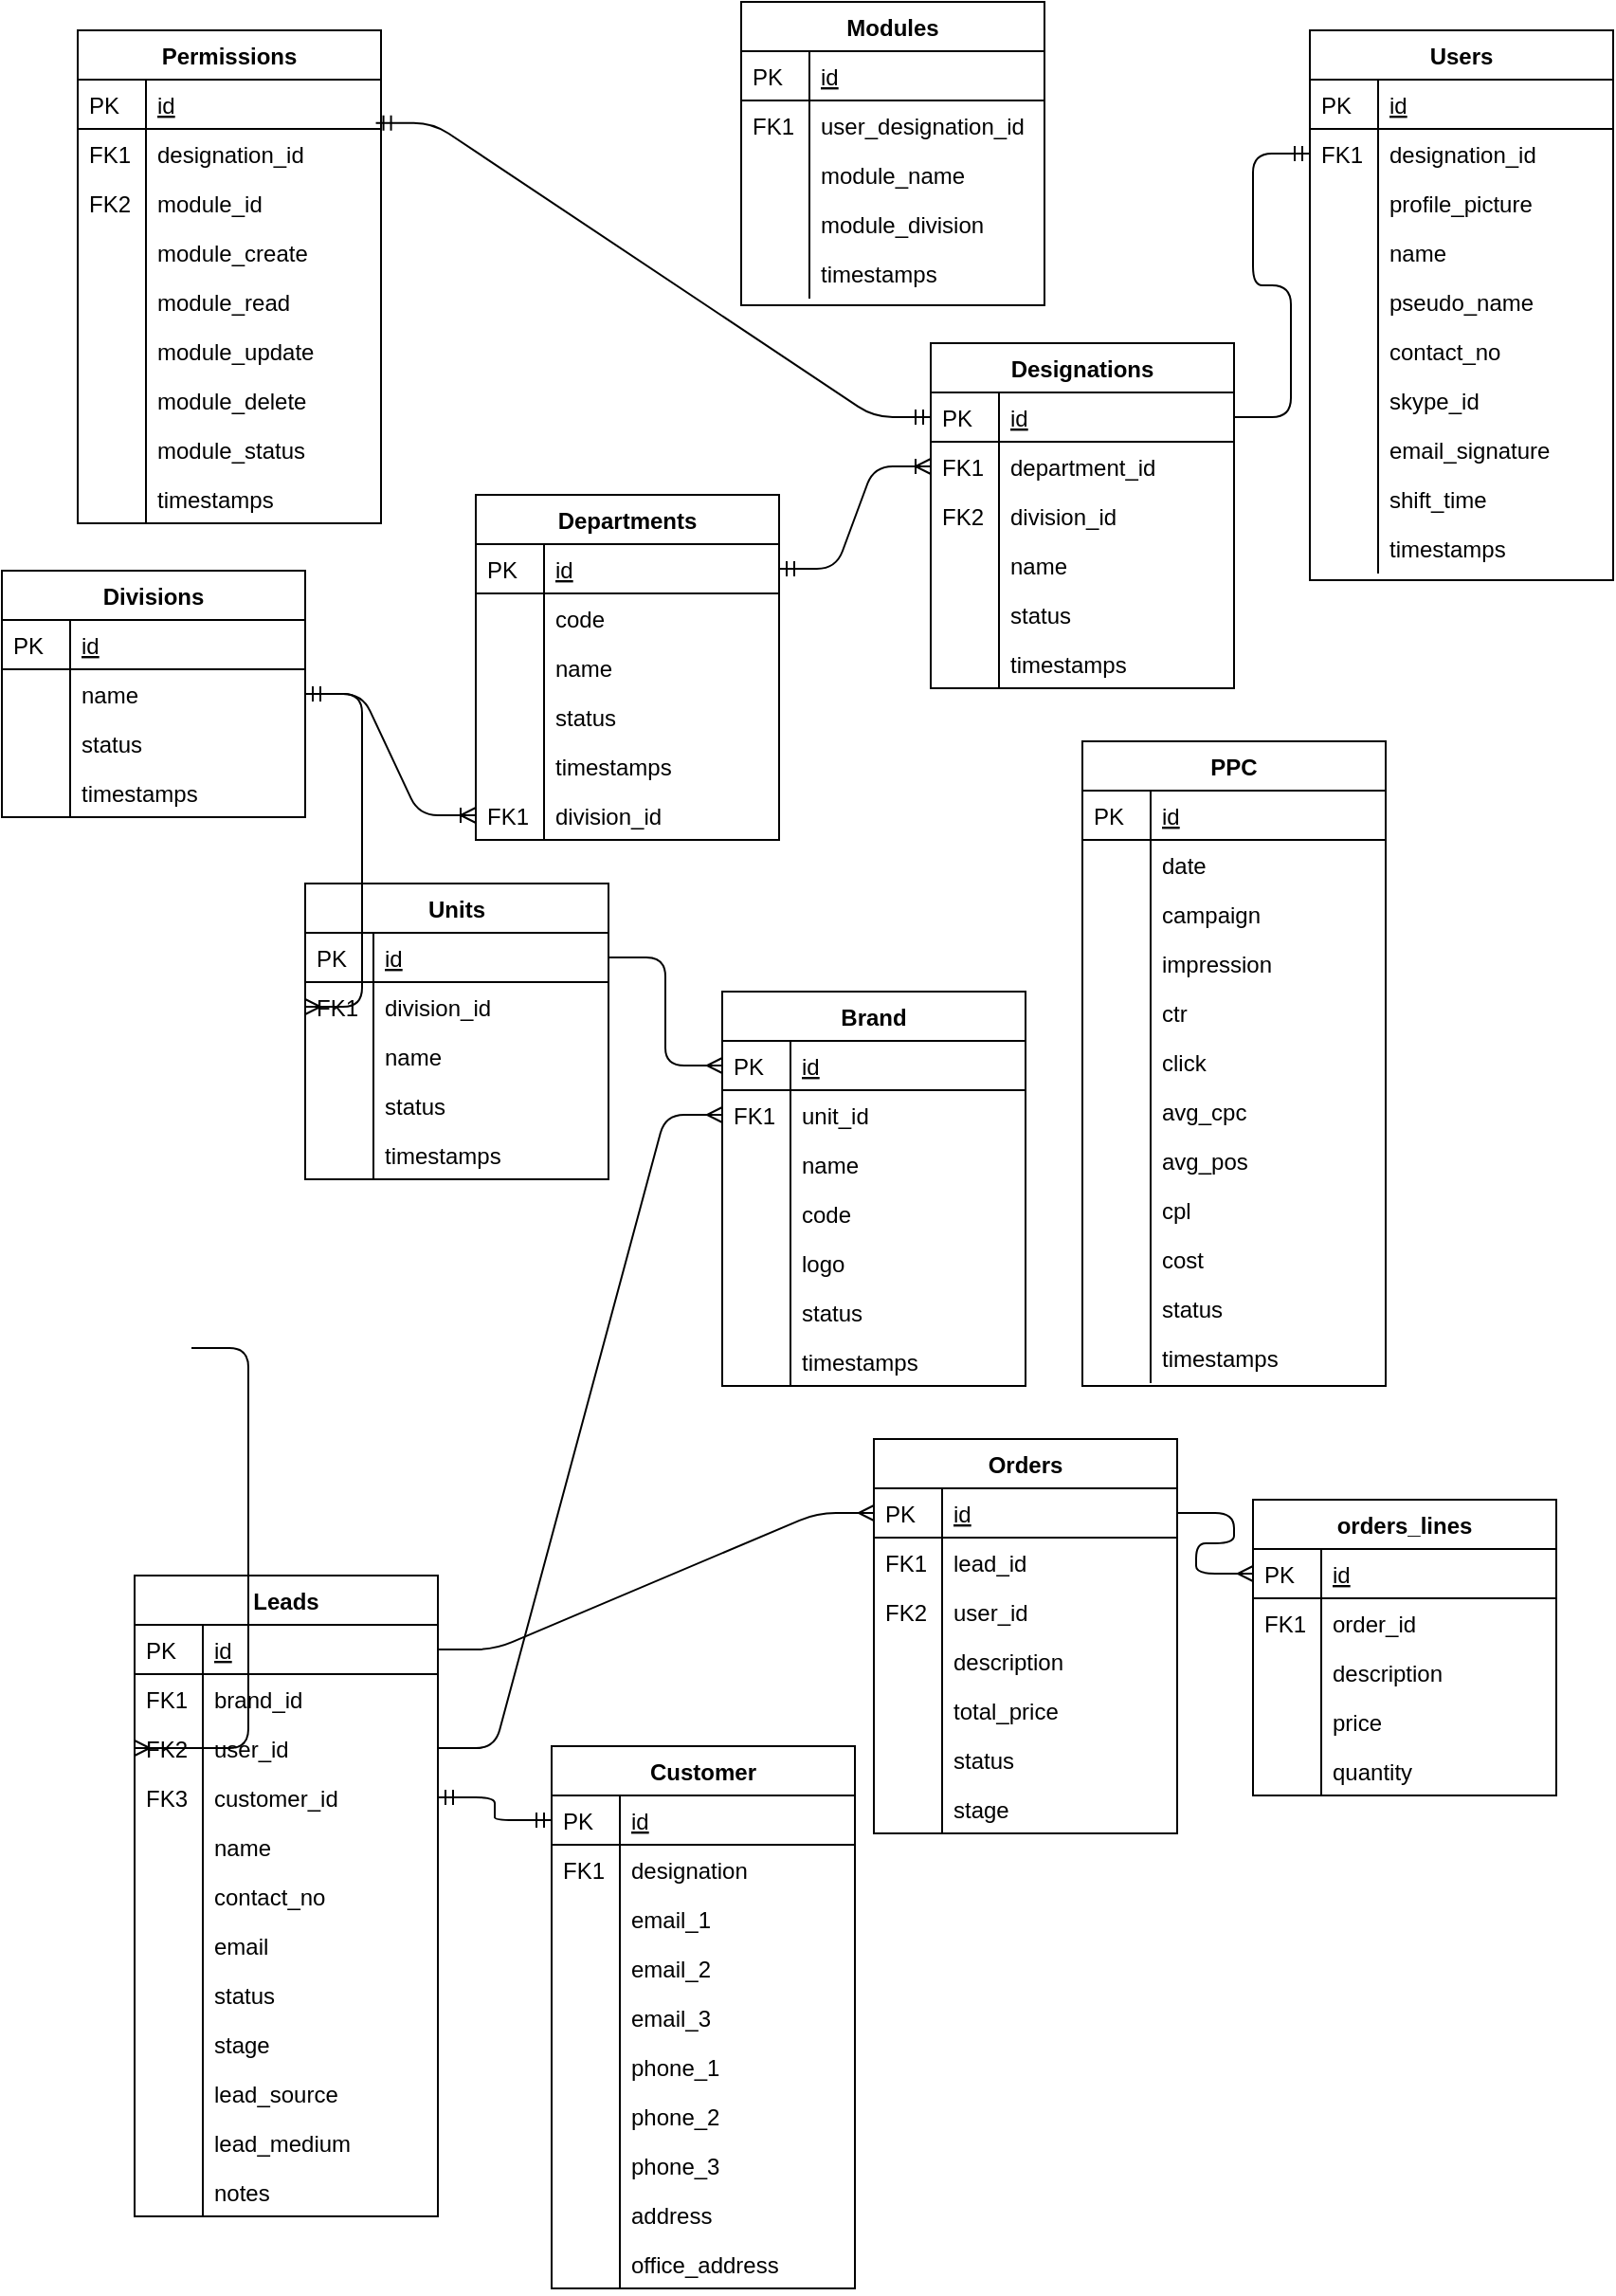 <mxfile version="12.5.6" type="device"><diagram id="C5RBs43oDa-KdzZeNtuy" name="Page-1"><mxGraphModel dx="1108" dy="665" grid="1" gridSize="10" guides="1" tooltips="1" connect="1" arrows="1" fold="1" page="1" pageScale="1" pageWidth="1169" pageHeight="1654" math="0" shadow="0"><root><mxCell id="WIyWlLk6GJQsqaUBKTNV-0"/><mxCell id="WIyWlLk6GJQsqaUBKTNV-1" parent="WIyWlLk6GJQsqaUBKTNV-0"/><mxCell id="zkfFHV4jXpPFQw0GAbJ--51" value="Divisions" style="swimlane;fontStyle=1;childLayout=stackLayout;horizontal=1;startSize=26;horizontalStack=0;resizeParent=1;resizeLast=0;collapsible=1;marginBottom=0;rounded=0;shadow=0;strokeWidth=1;" parent="WIyWlLk6GJQsqaUBKTNV-1" vertex="1"><mxGeometry x="310" y="310" width="160" height="130" as="geometry"><mxRectangle x="20" y="80" width="160" height="26" as="alternateBounds"/></mxGeometry></mxCell><mxCell id="zkfFHV4jXpPFQw0GAbJ--52" value="id" style="shape=partialRectangle;top=0;left=0;right=0;bottom=1;align=left;verticalAlign=top;fillColor=none;spacingLeft=40;spacingRight=4;overflow=hidden;rotatable=0;points=[[0,0.5],[1,0.5]];portConstraint=eastwest;dropTarget=0;rounded=0;shadow=0;strokeWidth=1;fontStyle=4" parent="zkfFHV4jXpPFQw0GAbJ--51" vertex="1"><mxGeometry y="26" width="160" height="26" as="geometry"/></mxCell><mxCell id="zkfFHV4jXpPFQw0GAbJ--53" value="PK" style="shape=partialRectangle;top=0;left=0;bottom=0;fillColor=none;align=left;verticalAlign=top;spacingLeft=4;spacingRight=4;overflow=hidden;rotatable=0;points=[];portConstraint=eastwest;part=1;" parent="zkfFHV4jXpPFQw0GAbJ--52" vertex="1" connectable="0"><mxGeometry width="36" height="26" as="geometry"/></mxCell><mxCell id="zkfFHV4jXpPFQw0GAbJ--54" value="name" style="shape=partialRectangle;top=0;left=0;right=0;bottom=0;align=left;verticalAlign=top;fillColor=none;spacingLeft=40;spacingRight=4;overflow=hidden;rotatable=0;points=[[0,0.5],[1,0.5]];portConstraint=eastwest;dropTarget=0;rounded=0;shadow=0;strokeWidth=1;" parent="zkfFHV4jXpPFQw0GAbJ--51" vertex="1"><mxGeometry y="52" width="160" height="26" as="geometry"/></mxCell><mxCell id="zkfFHV4jXpPFQw0GAbJ--55" value="" style="shape=partialRectangle;top=0;left=0;bottom=0;fillColor=none;align=left;verticalAlign=top;spacingLeft=4;spacingRight=4;overflow=hidden;rotatable=0;points=[];portConstraint=eastwest;part=1;" parent="zkfFHV4jXpPFQw0GAbJ--54" vertex="1" connectable="0"><mxGeometry width="36" height="26" as="geometry"/></mxCell><mxCell id="E4SwfKtJ2o5WpRvwGd9z-2" value="status" style="shape=partialRectangle;top=0;left=0;right=0;bottom=0;align=left;verticalAlign=top;fillColor=none;spacingLeft=40;spacingRight=4;overflow=hidden;rotatable=0;points=[[0,0.5],[1,0.5]];portConstraint=eastwest;dropTarget=0;rounded=0;shadow=0;strokeWidth=1;" vertex="1" parent="zkfFHV4jXpPFQw0GAbJ--51"><mxGeometry y="78" width="160" height="26" as="geometry"/></mxCell><mxCell id="E4SwfKtJ2o5WpRvwGd9z-3" value="" style="shape=partialRectangle;top=0;left=0;bottom=0;fillColor=none;align=left;verticalAlign=top;spacingLeft=4;spacingRight=4;overflow=hidden;rotatable=0;points=[];portConstraint=eastwest;part=1;" vertex="1" connectable="0" parent="E4SwfKtJ2o5WpRvwGd9z-2"><mxGeometry width="36" height="26" as="geometry"/></mxCell><mxCell id="E4SwfKtJ2o5WpRvwGd9z-0" value="timestamps" style="shape=partialRectangle;top=0;left=0;right=0;bottom=0;align=left;verticalAlign=top;fillColor=none;spacingLeft=40;spacingRight=4;overflow=hidden;rotatable=0;points=[[0,0.5],[1,0.5]];portConstraint=eastwest;dropTarget=0;rounded=0;shadow=0;strokeWidth=1;" vertex="1" parent="zkfFHV4jXpPFQw0GAbJ--51"><mxGeometry y="104" width="160" height="26" as="geometry"/></mxCell><mxCell id="E4SwfKtJ2o5WpRvwGd9z-1" value="" style="shape=partialRectangle;top=0;left=0;bottom=0;fillColor=none;align=left;verticalAlign=top;spacingLeft=4;spacingRight=4;overflow=hidden;rotatable=0;points=[];portConstraint=eastwest;part=1;" vertex="1" connectable="0" parent="E4SwfKtJ2o5WpRvwGd9z-0"><mxGeometry width="36" height="26" as="geometry"/></mxCell><mxCell id="zkfFHV4jXpPFQw0GAbJ--56" value="Departments" style="swimlane;fontStyle=1;childLayout=stackLayout;horizontal=1;startSize=26;horizontalStack=0;resizeParent=1;resizeLast=0;collapsible=1;marginBottom=0;rounded=0;shadow=0;strokeWidth=1;" parent="WIyWlLk6GJQsqaUBKTNV-1" vertex="1"><mxGeometry x="560" y="270" width="160" height="182" as="geometry"><mxRectangle x="260" y="80" width="160" height="26" as="alternateBounds"/></mxGeometry></mxCell><mxCell id="zkfFHV4jXpPFQw0GAbJ--57" value="id" style="shape=partialRectangle;top=0;left=0;right=0;bottom=1;align=left;verticalAlign=top;fillColor=none;spacingLeft=40;spacingRight=4;overflow=hidden;rotatable=0;points=[[0,0.5],[1,0.5]];portConstraint=eastwest;dropTarget=0;rounded=0;shadow=0;strokeWidth=1;fontStyle=4" parent="zkfFHV4jXpPFQw0GAbJ--56" vertex="1"><mxGeometry y="26" width="160" height="26" as="geometry"/></mxCell><mxCell id="zkfFHV4jXpPFQw0GAbJ--58" value="PK" style="shape=partialRectangle;top=0;left=0;bottom=0;fillColor=none;align=left;verticalAlign=top;spacingLeft=4;spacingRight=4;overflow=hidden;rotatable=0;points=[];portConstraint=eastwest;part=1;" parent="zkfFHV4jXpPFQw0GAbJ--57" vertex="1" connectable="0"><mxGeometry width="36" height="26" as="geometry"/></mxCell><mxCell id="zkfFHV4jXpPFQw0GAbJ--61" value="code" style="shape=partialRectangle;top=0;left=0;right=0;bottom=0;align=left;verticalAlign=top;fillColor=none;spacingLeft=40;spacingRight=4;overflow=hidden;rotatable=0;points=[[0,0.5],[1,0.5]];portConstraint=eastwest;dropTarget=0;rounded=0;shadow=0;strokeWidth=1;" parent="zkfFHV4jXpPFQw0GAbJ--56" vertex="1"><mxGeometry y="52" width="160" height="26" as="geometry"/></mxCell><mxCell id="zkfFHV4jXpPFQw0GAbJ--62" value="" style="shape=partialRectangle;top=0;left=0;bottom=0;fillColor=none;align=left;verticalAlign=top;spacingLeft=4;spacingRight=4;overflow=hidden;rotatable=0;points=[];portConstraint=eastwest;part=1;" parent="zkfFHV4jXpPFQw0GAbJ--61" vertex="1" connectable="0"><mxGeometry width="36" height="26" as="geometry"/></mxCell><mxCell id="E4SwfKtJ2o5WpRvwGd9z-4" value="name" style="shape=partialRectangle;top=0;left=0;right=0;bottom=0;align=left;verticalAlign=top;fillColor=none;spacingLeft=40;spacingRight=4;overflow=hidden;rotatable=0;points=[[0,0.5],[1,0.5]];portConstraint=eastwest;dropTarget=0;rounded=0;shadow=0;strokeWidth=1;" vertex="1" parent="zkfFHV4jXpPFQw0GAbJ--56"><mxGeometry y="78" width="160" height="26" as="geometry"/></mxCell><mxCell id="E4SwfKtJ2o5WpRvwGd9z-5" value="" style="shape=partialRectangle;top=0;left=0;bottom=0;fillColor=none;align=left;verticalAlign=top;spacingLeft=4;spacingRight=4;overflow=hidden;rotatable=0;points=[];portConstraint=eastwest;part=1;" vertex="1" connectable="0" parent="E4SwfKtJ2o5WpRvwGd9z-4"><mxGeometry width="36" height="26" as="geometry"/></mxCell><mxCell id="E4SwfKtJ2o5WpRvwGd9z-8" value="status" style="shape=partialRectangle;top=0;left=0;right=0;bottom=0;align=left;verticalAlign=top;fillColor=none;spacingLeft=40;spacingRight=4;overflow=hidden;rotatable=0;points=[[0,0.5],[1,0.5]];portConstraint=eastwest;dropTarget=0;rounded=0;shadow=0;strokeWidth=1;" vertex="1" parent="zkfFHV4jXpPFQw0GAbJ--56"><mxGeometry y="104" width="160" height="26" as="geometry"/></mxCell><mxCell id="E4SwfKtJ2o5WpRvwGd9z-9" value="" style="shape=partialRectangle;top=0;left=0;bottom=0;fillColor=none;align=left;verticalAlign=top;spacingLeft=4;spacingRight=4;overflow=hidden;rotatable=0;points=[];portConstraint=eastwest;part=1;" vertex="1" connectable="0" parent="E4SwfKtJ2o5WpRvwGd9z-8"><mxGeometry width="36" height="26" as="geometry"/></mxCell><mxCell id="E4SwfKtJ2o5WpRvwGd9z-6" value="timestamps" style="shape=partialRectangle;top=0;left=0;right=0;bottom=0;align=left;verticalAlign=top;fillColor=none;spacingLeft=40;spacingRight=4;overflow=hidden;rotatable=0;points=[[0,0.5],[1,0.5]];portConstraint=eastwest;dropTarget=0;rounded=0;shadow=0;strokeWidth=1;" vertex="1" parent="zkfFHV4jXpPFQw0GAbJ--56"><mxGeometry y="130" width="160" height="26" as="geometry"/></mxCell><mxCell id="E4SwfKtJ2o5WpRvwGd9z-7" value="" style="shape=partialRectangle;top=0;left=0;bottom=0;fillColor=none;align=left;verticalAlign=top;spacingLeft=4;spacingRight=4;overflow=hidden;rotatable=0;points=[];portConstraint=eastwest;part=1;" vertex="1" connectable="0" parent="E4SwfKtJ2o5WpRvwGd9z-6"><mxGeometry width="36" height="26" as="geometry"/></mxCell><mxCell id="E4SwfKtJ2o5WpRvwGd9z-73" value="division_id" style="shape=partialRectangle;top=0;left=0;right=0;bottom=0;align=left;verticalAlign=top;fillColor=none;spacingLeft=40;spacingRight=4;overflow=hidden;rotatable=0;points=[[0,0.5],[1,0.5]];portConstraint=eastwest;dropTarget=0;rounded=0;shadow=0;strokeWidth=1;" vertex="1" parent="zkfFHV4jXpPFQw0GAbJ--56"><mxGeometry y="156" width="160" height="26" as="geometry"/></mxCell><mxCell id="E4SwfKtJ2o5WpRvwGd9z-74" value="FK1" style="shape=partialRectangle;top=0;left=0;bottom=0;fillColor=none;align=left;verticalAlign=top;spacingLeft=4;spacingRight=4;overflow=hidden;rotatable=0;points=[];portConstraint=eastwest;part=1;" vertex="1" connectable="0" parent="E4SwfKtJ2o5WpRvwGd9z-73"><mxGeometry width="36" height="26" as="geometry"/></mxCell><mxCell id="E4SwfKtJ2o5WpRvwGd9z-13" value="Designations" style="swimlane;fontStyle=1;childLayout=stackLayout;horizontal=1;startSize=26;horizontalStack=0;resizeParent=1;resizeLast=0;collapsible=1;marginBottom=0;rounded=0;shadow=0;strokeWidth=1;" vertex="1" parent="WIyWlLk6GJQsqaUBKTNV-1"><mxGeometry x="800" y="190" width="160" height="182" as="geometry"><mxRectangle x="260" y="270" width="160" height="26" as="alternateBounds"/></mxGeometry></mxCell><mxCell id="E4SwfKtJ2o5WpRvwGd9z-14" value="id" style="shape=partialRectangle;top=0;left=0;right=0;bottom=1;align=left;verticalAlign=top;fillColor=none;spacingLeft=40;spacingRight=4;overflow=hidden;rotatable=0;points=[[0,0.5],[1,0.5]];portConstraint=eastwest;dropTarget=0;rounded=0;shadow=0;strokeWidth=1;fontStyle=4" vertex="1" parent="E4SwfKtJ2o5WpRvwGd9z-13"><mxGeometry y="26" width="160" height="26" as="geometry"/></mxCell><mxCell id="E4SwfKtJ2o5WpRvwGd9z-15" value="PK" style="shape=partialRectangle;top=0;left=0;bottom=0;fillColor=none;align=left;verticalAlign=top;spacingLeft=4;spacingRight=4;overflow=hidden;rotatable=0;points=[];portConstraint=eastwest;part=1;" vertex="1" connectable="0" parent="E4SwfKtJ2o5WpRvwGd9z-14"><mxGeometry width="36" height="26" as="geometry"/></mxCell><mxCell id="E4SwfKtJ2o5WpRvwGd9z-16" value="department_id" style="shape=partialRectangle;top=0;left=0;right=0;bottom=0;align=left;verticalAlign=top;fillColor=none;spacingLeft=40;spacingRight=4;overflow=hidden;rotatable=0;points=[[0,0.5],[1,0.5]];portConstraint=eastwest;dropTarget=0;rounded=0;shadow=0;strokeWidth=1;" vertex="1" parent="E4SwfKtJ2o5WpRvwGd9z-13"><mxGeometry y="52" width="160" height="26" as="geometry"/></mxCell><mxCell id="E4SwfKtJ2o5WpRvwGd9z-17" value="FK1" style="shape=partialRectangle;top=0;left=0;bottom=0;fillColor=none;align=left;verticalAlign=top;spacingLeft=4;spacingRight=4;overflow=hidden;rotatable=0;points=[];portConstraint=eastwest;part=1;" vertex="1" connectable="0" parent="E4SwfKtJ2o5WpRvwGd9z-16"><mxGeometry width="36" height="26" as="geometry"/></mxCell><mxCell id="E4SwfKtJ2o5WpRvwGd9z-315" value="division_id" style="shape=partialRectangle;top=0;left=0;right=0;bottom=0;align=left;verticalAlign=top;fillColor=none;spacingLeft=40;spacingRight=4;overflow=hidden;rotatable=0;points=[[0,0.5],[1,0.5]];portConstraint=eastwest;dropTarget=0;rounded=0;shadow=0;strokeWidth=1;" vertex="1" parent="E4SwfKtJ2o5WpRvwGd9z-13"><mxGeometry y="78" width="160" height="26" as="geometry"/></mxCell><mxCell id="E4SwfKtJ2o5WpRvwGd9z-316" value="FK2" style="shape=partialRectangle;top=0;left=0;bottom=0;fillColor=none;align=left;verticalAlign=top;spacingLeft=4;spacingRight=4;overflow=hidden;rotatable=0;points=[];portConstraint=eastwest;part=1;" vertex="1" connectable="0" parent="E4SwfKtJ2o5WpRvwGd9z-315"><mxGeometry width="36" height="26" as="geometry"/></mxCell><mxCell id="E4SwfKtJ2o5WpRvwGd9z-18" value="name" style="shape=partialRectangle;top=0;left=0;right=0;bottom=0;align=left;verticalAlign=top;fillColor=none;spacingLeft=40;spacingRight=4;overflow=hidden;rotatable=0;points=[[0,0.5],[1,0.5]];portConstraint=eastwest;dropTarget=0;rounded=0;shadow=0;strokeWidth=1;" vertex="1" parent="E4SwfKtJ2o5WpRvwGd9z-13"><mxGeometry y="104" width="160" height="26" as="geometry"/></mxCell><mxCell id="E4SwfKtJ2o5WpRvwGd9z-19" value="" style="shape=partialRectangle;top=0;left=0;bottom=0;fillColor=none;align=left;verticalAlign=top;spacingLeft=4;spacingRight=4;overflow=hidden;rotatable=0;points=[];portConstraint=eastwest;part=1;" vertex="1" connectable="0" parent="E4SwfKtJ2o5WpRvwGd9z-18"><mxGeometry width="36" height="26" as="geometry"/></mxCell><mxCell id="E4SwfKtJ2o5WpRvwGd9z-22" value="status" style="shape=partialRectangle;top=0;left=0;right=0;bottom=0;align=left;verticalAlign=top;fillColor=none;spacingLeft=40;spacingRight=4;overflow=hidden;rotatable=0;points=[[0,0.5],[1,0.5]];portConstraint=eastwest;dropTarget=0;rounded=0;shadow=0;strokeWidth=1;" vertex="1" parent="E4SwfKtJ2o5WpRvwGd9z-13"><mxGeometry y="130" width="160" height="26" as="geometry"/></mxCell><mxCell id="E4SwfKtJ2o5WpRvwGd9z-23" value="" style="shape=partialRectangle;top=0;left=0;bottom=0;fillColor=none;align=left;verticalAlign=top;spacingLeft=4;spacingRight=4;overflow=hidden;rotatable=0;points=[];portConstraint=eastwest;part=1;" vertex="1" connectable="0" parent="E4SwfKtJ2o5WpRvwGd9z-22"><mxGeometry width="36" height="26" as="geometry"/></mxCell><mxCell id="E4SwfKtJ2o5WpRvwGd9z-20" value="timestamps" style="shape=partialRectangle;top=0;left=0;right=0;bottom=0;align=left;verticalAlign=top;fillColor=none;spacingLeft=40;spacingRight=4;overflow=hidden;rotatable=0;points=[[0,0.5],[1,0.5]];portConstraint=eastwest;dropTarget=0;rounded=0;shadow=0;strokeWidth=1;" vertex="1" parent="E4SwfKtJ2o5WpRvwGd9z-13"><mxGeometry y="156" width="160" height="26" as="geometry"/></mxCell><mxCell id="E4SwfKtJ2o5WpRvwGd9z-21" value="" style="shape=partialRectangle;top=0;left=0;bottom=0;fillColor=none;align=left;verticalAlign=top;spacingLeft=4;spacingRight=4;overflow=hidden;rotatable=0;points=[];portConstraint=eastwest;part=1;" vertex="1" connectable="0" parent="E4SwfKtJ2o5WpRvwGd9z-20"><mxGeometry width="36" height="26" as="geometry"/></mxCell><mxCell id="E4SwfKtJ2o5WpRvwGd9z-26" value="Users" style="swimlane;fontStyle=1;childLayout=stackLayout;horizontal=1;startSize=26;horizontalStack=0;resizeParent=1;resizeLast=0;collapsible=1;marginBottom=0;rounded=0;shadow=0;strokeWidth=1;" vertex="1" parent="WIyWlLk6GJQsqaUBKTNV-1"><mxGeometry x="1000" y="25" width="160" height="290" as="geometry"><mxRectangle x="260" y="270" width="160" height="26" as="alternateBounds"/></mxGeometry></mxCell><mxCell id="E4SwfKtJ2o5WpRvwGd9z-27" value="id" style="shape=partialRectangle;top=0;left=0;right=0;bottom=1;align=left;verticalAlign=top;fillColor=none;spacingLeft=40;spacingRight=4;overflow=hidden;rotatable=0;points=[[0,0.5],[1,0.5]];portConstraint=eastwest;dropTarget=0;rounded=0;shadow=0;strokeWidth=1;fontStyle=4" vertex="1" parent="E4SwfKtJ2o5WpRvwGd9z-26"><mxGeometry y="26" width="160" height="26" as="geometry"/></mxCell><mxCell id="E4SwfKtJ2o5WpRvwGd9z-28" value="PK" style="shape=partialRectangle;top=0;left=0;bottom=0;fillColor=none;align=left;verticalAlign=top;spacingLeft=4;spacingRight=4;overflow=hidden;rotatable=0;points=[];portConstraint=eastwest;part=1;" vertex="1" connectable="0" parent="E4SwfKtJ2o5WpRvwGd9z-27"><mxGeometry width="36" height="26" as="geometry"/></mxCell><mxCell id="E4SwfKtJ2o5WpRvwGd9z-29" value="designation_id" style="shape=partialRectangle;top=0;left=0;right=0;bottom=0;align=left;verticalAlign=top;fillColor=none;spacingLeft=40;spacingRight=4;overflow=hidden;rotatable=0;points=[[0,0.5],[1,0.5]];portConstraint=eastwest;dropTarget=0;rounded=0;shadow=0;strokeWidth=1;" vertex="1" parent="E4SwfKtJ2o5WpRvwGd9z-26"><mxGeometry y="52" width="160" height="26" as="geometry"/></mxCell><mxCell id="E4SwfKtJ2o5WpRvwGd9z-30" value="FK1" style="shape=partialRectangle;top=0;left=0;bottom=0;fillColor=none;align=left;verticalAlign=top;spacingLeft=4;spacingRight=4;overflow=hidden;rotatable=0;points=[];portConstraint=eastwest;part=1;" vertex="1" connectable="0" parent="E4SwfKtJ2o5WpRvwGd9z-29"><mxGeometry width="36" height="26" as="geometry"/></mxCell><mxCell id="E4SwfKtJ2o5WpRvwGd9z-31" value="profile_picture" style="shape=partialRectangle;top=0;left=0;right=0;bottom=0;align=left;verticalAlign=top;fillColor=none;spacingLeft=40;spacingRight=4;overflow=hidden;rotatable=0;points=[[0,0.5],[1,0.5]];portConstraint=eastwest;dropTarget=0;rounded=0;shadow=0;strokeWidth=1;" vertex="1" parent="E4SwfKtJ2o5WpRvwGd9z-26"><mxGeometry y="78" width="160" height="26" as="geometry"/></mxCell><mxCell id="E4SwfKtJ2o5WpRvwGd9z-32" value="" style="shape=partialRectangle;top=0;left=0;bottom=0;fillColor=none;align=left;verticalAlign=top;spacingLeft=4;spacingRight=4;overflow=hidden;rotatable=0;points=[];portConstraint=eastwest;part=1;" vertex="1" connectable="0" parent="E4SwfKtJ2o5WpRvwGd9z-31"><mxGeometry width="36" height="26" as="geometry"/></mxCell><mxCell id="E4SwfKtJ2o5WpRvwGd9z-33" value="name" style="shape=partialRectangle;top=0;left=0;right=0;bottom=0;align=left;verticalAlign=top;fillColor=none;spacingLeft=40;spacingRight=4;overflow=hidden;rotatable=0;points=[[0,0.5],[1,0.5]];portConstraint=eastwest;dropTarget=0;rounded=0;shadow=0;strokeWidth=1;" vertex="1" parent="E4SwfKtJ2o5WpRvwGd9z-26"><mxGeometry y="104" width="160" height="26" as="geometry"/></mxCell><mxCell id="E4SwfKtJ2o5WpRvwGd9z-34" value="" style="shape=partialRectangle;top=0;left=0;bottom=0;fillColor=none;align=left;verticalAlign=top;spacingLeft=4;spacingRight=4;overflow=hidden;rotatable=0;points=[];portConstraint=eastwest;part=1;" vertex="1" connectable="0" parent="E4SwfKtJ2o5WpRvwGd9z-33"><mxGeometry width="36" height="26" as="geometry"/></mxCell><mxCell id="E4SwfKtJ2o5WpRvwGd9z-37" value="pseudo_name" style="shape=partialRectangle;top=0;left=0;right=0;bottom=0;align=left;verticalAlign=top;fillColor=none;spacingLeft=40;spacingRight=4;overflow=hidden;rotatable=0;points=[[0,0.5],[1,0.5]];portConstraint=eastwest;dropTarget=0;rounded=0;shadow=0;strokeWidth=1;" vertex="1" parent="E4SwfKtJ2o5WpRvwGd9z-26"><mxGeometry y="130" width="160" height="26" as="geometry"/></mxCell><mxCell id="E4SwfKtJ2o5WpRvwGd9z-38" value="" style="shape=partialRectangle;top=0;left=0;bottom=0;fillColor=none;align=left;verticalAlign=top;spacingLeft=4;spacingRight=4;overflow=hidden;rotatable=0;points=[];portConstraint=eastwest;part=1;" vertex="1" connectable="0" parent="E4SwfKtJ2o5WpRvwGd9z-37"><mxGeometry width="36" height="26" as="geometry"/></mxCell><mxCell id="E4SwfKtJ2o5WpRvwGd9z-39" value="contact_no" style="shape=partialRectangle;top=0;left=0;right=0;bottom=0;align=left;verticalAlign=top;fillColor=none;spacingLeft=40;spacingRight=4;overflow=hidden;rotatable=0;points=[[0,0.5],[1,0.5]];portConstraint=eastwest;dropTarget=0;rounded=0;shadow=0;strokeWidth=1;" vertex="1" parent="E4SwfKtJ2o5WpRvwGd9z-26"><mxGeometry y="156" width="160" height="26" as="geometry"/></mxCell><mxCell id="E4SwfKtJ2o5WpRvwGd9z-40" value="" style="shape=partialRectangle;top=0;left=0;bottom=0;fillColor=none;align=left;verticalAlign=top;spacingLeft=4;spacingRight=4;overflow=hidden;rotatable=0;points=[];portConstraint=eastwest;part=1;" vertex="1" connectable="0" parent="E4SwfKtJ2o5WpRvwGd9z-39"><mxGeometry width="36" height="26" as="geometry"/></mxCell><mxCell id="E4SwfKtJ2o5WpRvwGd9z-41" value="skype_id" style="shape=partialRectangle;top=0;left=0;right=0;bottom=0;align=left;verticalAlign=top;fillColor=none;spacingLeft=40;spacingRight=4;overflow=hidden;rotatable=0;points=[[0,0.5],[1,0.5]];portConstraint=eastwest;dropTarget=0;rounded=0;shadow=0;strokeWidth=1;" vertex="1" parent="E4SwfKtJ2o5WpRvwGd9z-26"><mxGeometry y="182" width="160" height="26" as="geometry"/></mxCell><mxCell id="E4SwfKtJ2o5WpRvwGd9z-42" value="" style="shape=partialRectangle;top=0;left=0;bottom=0;fillColor=none;align=left;verticalAlign=top;spacingLeft=4;spacingRight=4;overflow=hidden;rotatable=0;points=[];portConstraint=eastwest;part=1;" vertex="1" connectable="0" parent="E4SwfKtJ2o5WpRvwGd9z-41"><mxGeometry width="36" height="26" as="geometry"/></mxCell><mxCell id="E4SwfKtJ2o5WpRvwGd9z-45" value="email_signature" style="shape=partialRectangle;top=0;left=0;right=0;bottom=0;align=left;verticalAlign=top;fillColor=none;spacingLeft=40;spacingRight=4;overflow=hidden;rotatable=0;points=[[0,0.5],[1,0.5]];portConstraint=eastwest;dropTarget=0;rounded=0;shadow=0;strokeWidth=1;" vertex="1" parent="E4SwfKtJ2o5WpRvwGd9z-26"><mxGeometry y="208" width="160" height="26" as="geometry"/></mxCell><mxCell id="E4SwfKtJ2o5WpRvwGd9z-46" value="" style="shape=partialRectangle;top=0;left=0;bottom=0;fillColor=none;align=left;verticalAlign=top;spacingLeft=4;spacingRight=4;overflow=hidden;rotatable=0;points=[];portConstraint=eastwest;part=1;" vertex="1" connectable="0" parent="E4SwfKtJ2o5WpRvwGd9z-45"><mxGeometry width="36" height="26" as="geometry"/></mxCell><mxCell id="E4SwfKtJ2o5WpRvwGd9z-43" value="shift_time" style="shape=partialRectangle;top=0;left=0;right=0;bottom=0;align=left;verticalAlign=top;fillColor=none;spacingLeft=40;spacingRight=4;overflow=hidden;rotatable=0;points=[[0,0.5],[1,0.5]];portConstraint=eastwest;dropTarget=0;rounded=0;shadow=0;strokeWidth=1;" vertex="1" parent="E4SwfKtJ2o5WpRvwGd9z-26"><mxGeometry y="234" width="160" height="26" as="geometry"/></mxCell><mxCell id="E4SwfKtJ2o5WpRvwGd9z-44" value="" style="shape=partialRectangle;top=0;left=0;bottom=0;fillColor=none;align=left;verticalAlign=top;spacingLeft=4;spacingRight=4;overflow=hidden;rotatable=0;points=[];portConstraint=eastwest;part=1;" vertex="1" connectable="0" parent="E4SwfKtJ2o5WpRvwGd9z-43"><mxGeometry width="36" height="26" as="geometry"/></mxCell><mxCell id="E4SwfKtJ2o5WpRvwGd9z-35" value="timestamps" style="shape=partialRectangle;top=0;left=0;right=0;bottom=0;align=left;verticalAlign=top;fillColor=none;spacingLeft=40;spacingRight=4;overflow=hidden;rotatable=0;points=[[0,0.5],[1,0.5]];portConstraint=eastwest;dropTarget=0;rounded=0;shadow=0;strokeWidth=1;" vertex="1" parent="E4SwfKtJ2o5WpRvwGd9z-26"><mxGeometry y="260" width="160" height="26" as="geometry"/></mxCell><mxCell id="E4SwfKtJ2o5WpRvwGd9z-36" value="" style="shape=partialRectangle;top=0;left=0;bottom=0;fillColor=none;align=left;verticalAlign=top;spacingLeft=4;spacingRight=4;overflow=hidden;rotatable=0;points=[];portConstraint=eastwest;part=1;" vertex="1" connectable="0" parent="E4SwfKtJ2o5WpRvwGd9z-35"><mxGeometry width="36" height="26" as="geometry"/></mxCell><mxCell id="E4SwfKtJ2o5WpRvwGd9z-47" value="Units" style="swimlane;fontStyle=1;childLayout=stackLayout;horizontal=1;startSize=26;horizontalStack=0;resizeParent=1;resizeLast=0;collapsible=1;marginBottom=0;rounded=0;shadow=0;strokeWidth=1;" vertex="1" parent="WIyWlLk6GJQsqaUBKTNV-1"><mxGeometry x="470" y="475" width="160" height="156" as="geometry"><mxRectangle x="260" y="270" width="160" height="26" as="alternateBounds"/></mxGeometry></mxCell><mxCell id="E4SwfKtJ2o5WpRvwGd9z-48" value="id" style="shape=partialRectangle;top=0;left=0;right=0;bottom=1;align=left;verticalAlign=top;fillColor=none;spacingLeft=40;spacingRight=4;overflow=hidden;rotatable=0;points=[[0,0.5],[1,0.5]];portConstraint=eastwest;dropTarget=0;rounded=0;shadow=0;strokeWidth=1;fontStyle=4" vertex="1" parent="E4SwfKtJ2o5WpRvwGd9z-47"><mxGeometry y="26" width="160" height="26" as="geometry"/></mxCell><mxCell id="E4SwfKtJ2o5WpRvwGd9z-49" value="PK" style="shape=partialRectangle;top=0;left=0;bottom=0;fillColor=none;align=left;verticalAlign=top;spacingLeft=4;spacingRight=4;overflow=hidden;rotatable=0;points=[];portConstraint=eastwest;part=1;" vertex="1" connectable="0" parent="E4SwfKtJ2o5WpRvwGd9z-48"><mxGeometry width="36" height="26" as="geometry"/></mxCell><mxCell id="E4SwfKtJ2o5WpRvwGd9z-50" value="division_id" style="shape=partialRectangle;top=0;left=0;right=0;bottom=0;align=left;verticalAlign=top;fillColor=none;spacingLeft=40;spacingRight=4;overflow=hidden;rotatable=0;points=[[0,0.5],[1,0.5]];portConstraint=eastwest;dropTarget=0;rounded=0;shadow=0;strokeWidth=1;" vertex="1" parent="E4SwfKtJ2o5WpRvwGd9z-47"><mxGeometry y="52" width="160" height="26" as="geometry"/></mxCell><mxCell id="E4SwfKtJ2o5WpRvwGd9z-51" value="FK1" style="shape=partialRectangle;top=0;left=0;bottom=0;fillColor=none;align=left;verticalAlign=top;spacingLeft=4;spacingRight=4;overflow=hidden;rotatable=0;points=[];portConstraint=eastwest;part=1;" vertex="1" connectable="0" parent="E4SwfKtJ2o5WpRvwGd9z-50"><mxGeometry width="36" height="26" as="geometry"/></mxCell><mxCell id="E4SwfKtJ2o5WpRvwGd9z-56" value="name" style="shape=partialRectangle;top=0;left=0;right=0;bottom=0;align=left;verticalAlign=top;fillColor=none;spacingLeft=40;spacingRight=4;overflow=hidden;rotatable=0;points=[[0,0.5],[1,0.5]];portConstraint=eastwest;dropTarget=0;rounded=0;shadow=0;strokeWidth=1;" vertex="1" parent="E4SwfKtJ2o5WpRvwGd9z-47"><mxGeometry y="78" width="160" height="26" as="geometry"/></mxCell><mxCell id="E4SwfKtJ2o5WpRvwGd9z-57" value="" style="shape=partialRectangle;top=0;left=0;bottom=0;fillColor=none;align=left;verticalAlign=top;spacingLeft=4;spacingRight=4;overflow=hidden;rotatable=0;points=[];portConstraint=eastwest;part=1;" vertex="1" connectable="0" parent="E4SwfKtJ2o5WpRvwGd9z-56"><mxGeometry width="36" height="26" as="geometry"/></mxCell><mxCell id="E4SwfKtJ2o5WpRvwGd9z-54" value="status" style="shape=partialRectangle;top=0;left=0;right=0;bottom=0;align=left;verticalAlign=top;fillColor=none;spacingLeft=40;spacingRight=4;overflow=hidden;rotatable=0;points=[[0,0.5],[1,0.5]];portConstraint=eastwest;dropTarget=0;rounded=0;shadow=0;strokeWidth=1;" vertex="1" parent="E4SwfKtJ2o5WpRvwGd9z-47"><mxGeometry y="104" width="160" height="26" as="geometry"/></mxCell><mxCell id="E4SwfKtJ2o5WpRvwGd9z-55" value="" style="shape=partialRectangle;top=0;left=0;bottom=0;fillColor=none;align=left;verticalAlign=top;spacingLeft=4;spacingRight=4;overflow=hidden;rotatable=0;points=[];portConstraint=eastwest;part=1;" vertex="1" connectable="0" parent="E4SwfKtJ2o5WpRvwGd9z-54"><mxGeometry width="36" height="26" as="geometry"/></mxCell><mxCell id="E4SwfKtJ2o5WpRvwGd9z-52" value="timestamps" style="shape=partialRectangle;top=0;left=0;right=0;bottom=0;align=left;verticalAlign=top;fillColor=none;spacingLeft=40;spacingRight=4;overflow=hidden;rotatable=0;points=[[0,0.5],[1,0.5]];portConstraint=eastwest;dropTarget=0;rounded=0;shadow=0;strokeWidth=1;" vertex="1" parent="E4SwfKtJ2o5WpRvwGd9z-47"><mxGeometry y="130" width="160" height="26" as="geometry"/></mxCell><mxCell id="E4SwfKtJ2o5WpRvwGd9z-53" value="" style="shape=partialRectangle;top=0;left=0;bottom=0;fillColor=none;align=left;verticalAlign=top;spacingLeft=4;spacingRight=4;overflow=hidden;rotatable=0;points=[];portConstraint=eastwest;part=1;" vertex="1" connectable="0" parent="E4SwfKtJ2o5WpRvwGd9z-52"><mxGeometry width="36" height="26" as="geometry"/></mxCell><mxCell id="E4SwfKtJ2o5WpRvwGd9z-58" value="Brand" style="swimlane;fontStyle=1;childLayout=stackLayout;horizontal=1;startSize=26;horizontalStack=0;resizeParent=1;resizeLast=0;collapsible=1;marginBottom=0;rounded=0;shadow=0;strokeWidth=1;" vertex="1" parent="WIyWlLk6GJQsqaUBKTNV-1"><mxGeometry x="690" y="532" width="160" height="208" as="geometry"><mxRectangle x="260" y="270" width="160" height="26" as="alternateBounds"/></mxGeometry></mxCell><mxCell id="E4SwfKtJ2o5WpRvwGd9z-59" value="id" style="shape=partialRectangle;top=0;left=0;right=0;bottom=1;align=left;verticalAlign=top;fillColor=none;spacingLeft=40;spacingRight=4;overflow=hidden;rotatable=0;points=[[0,0.5],[1,0.5]];portConstraint=eastwest;dropTarget=0;rounded=0;shadow=0;strokeWidth=1;fontStyle=4" vertex="1" parent="E4SwfKtJ2o5WpRvwGd9z-58"><mxGeometry y="26" width="160" height="26" as="geometry"/></mxCell><mxCell id="E4SwfKtJ2o5WpRvwGd9z-60" value="PK" style="shape=partialRectangle;top=0;left=0;bottom=0;fillColor=none;align=left;verticalAlign=top;spacingLeft=4;spacingRight=4;overflow=hidden;rotatable=0;points=[];portConstraint=eastwest;part=1;" vertex="1" connectable="0" parent="E4SwfKtJ2o5WpRvwGd9z-59"><mxGeometry width="36" height="26" as="geometry"/></mxCell><mxCell id="E4SwfKtJ2o5WpRvwGd9z-61" value="unit_id" style="shape=partialRectangle;top=0;left=0;right=0;bottom=0;align=left;verticalAlign=top;fillColor=none;spacingLeft=40;spacingRight=4;overflow=hidden;rotatable=0;points=[[0,0.5],[1,0.5]];portConstraint=eastwest;dropTarget=0;rounded=0;shadow=0;strokeWidth=1;" vertex="1" parent="E4SwfKtJ2o5WpRvwGd9z-58"><mxGeometry y="52" width="160" height="26" as="geometry"/></mxCell><mxCell id="E4SwfKtJ2o5WpRvwGd9z-62" value="FK1" style="shape=partialRectangle;top=0;left=0;bottom=0;fillColor=none;align=left;verticalAlign=top;spacingLeft=4;spacingRight=4;overflow=hidden;rotatable=0;points=[];portConstraint=eastwest;part=1;" vertex="1" connectable="0" parent="E4SwfKtJ2o5WpRvwGd9z-61"><mxGeometry width="36" height="26" as="geometry"/></mxCell><mxCell id="E4SwfKtJ2o5WpRvwGd9z-63" value="name" style="shape=partialRectangle;top=0;left=0;right=0;bottom=0;align=left;verticalAlign=top;fillColor=none;spacingLeft=40;spacingRight=4;overflow=hidden;rotatable=0;points=[[0,0.5],[1,0.5]];portConstraint=eastwest;dropTarget=0;rounded=0;shadow=0;strokeWidth=1;" vertex="1" parent="E4SwfKtJ2o5WpRvwGd9z-58"><mxGeometry y="78" width="160" height="26" as="geometry"/></mxCell><mxCell id="E4SwfKtJ2o5WpRvwGd9z-64" value="" style="shape=partialRectangle;top=0;left=0;bottom=0;fillColor=none;align=left;verticalAlign=top;spacingLeft=4;spacingRight=4;overflow=hidden;rotatable=0;points=[];portConstraint=eastwest;part=1;" vertex="1" connectable="0" parent="E4SwfKtJ2o5WpRvwGd9z-63"><mxGeometry width="36" height="26" as="geometry"/></mxCell><mxCell id="E4SwfKtJ2o5WpRvwGd9z-65" value="code" style="shape=partialRectangle;top=0;left=0;right=0;bottom=0;align=left;verticalAlign=top;fillColor=none;spacingLeft=40;spacingRight=4;overflow=hidden;rotatable=0;points=[[0,0.5],[1,0.5]];portConstraint=eastwest;dropTarget=0;rounded=0;shadow=0;strokeWidth=1;" vertex="1" parent="E4SwfKtJ2o5WpRvwGd9z-58"><mxGeometry y="104" width="160" height="26" as="geometry"/></mxCell><mxCell id="E4SwfKtJ2o5WpRvwGd9z-66" value="" style="shape=partialRectangle;top=0;left=0;bottom=0;fillColor=none;align=left;verticalAlign=top;spacingLeft=4;spacingRight=4;overflow=hidden;rotatable=0;points=[];portConstraint=eastwest;part=1;" vertex="1" connectable="0" parent="E4SwfKtJ2o5WpRvwGd9z-65"><mxGeometry width="36" height="26" as="geometry"/></mxCell><mxCell id="E4SwfKtJ2o5WpRvwGd9z-69" value="logo" style="shape=partialRectangle;top=0;left=0;right=0;bottom=0;align=left;verticalAlign=top;fillColor=none;spacingLeft=40;spacingRight=4;overflow=hidden;rotatable=0;points=[[0,0.5],[1,0.5]];portConstraint=eastwest;dropTarget=0;rounded=0;shadow=0;strokeWidth=1;" vertex="1" parent="E4SwfKtJ2o5WpRvwGd9z-58"><mxGeometry y="130" width="160" height="26" as="geometry"/></mxCell><mxCell id="E4SwfKtJ2o5WpRvwGd9z-70" value="" style="shape=partialRectangle;top=0;left=0;bottom=0;fillColor=none;align=left;verticalAlign=top;spacingLeft=4;spacingRight=4;overflow=hidden;rotatable=0;points=[];portConstraint=eastwest;part=1;" vertex="1" connectable="0" parent="E4SwfKtJ2o5WpRvwGd9z-69"><mxGeometry width="36" height="26" as="geometry"/></mxCell><mxCell id="E4SwfKtJ2o5WpRvwGd9z-71" value="status" style="shape=partialRectangle;top=0;left=0;right=0;bottom=0;align=left;verticalAlign=top;fillColor=none;spacingLeft=40;spacingRight=4;overflow=hidden;rotatable=0;points=[[0,0.5],[1,0.5]];portConstraint=eastwest;dropTarget=0;rounded=0;shadow=0;strokeWidth=1;" vertex="1" parent="E4SwfKtJ2o5WpRvwGd9z-58"><mxGeometry y="156" width="160" height="26" as="geometry"/></mxCell><mxCell id="E4SwfKtJ2o5WpRvwGd9z-72" value="" style="shape=partialRectangle;top=0;left=0;bottom=0;fillColor=none;align=left;verticalAlign=top;spacingLeft=4;spacingRight=4;overflow=hidden;rotatable=0;points=[];portConstraint=eastwest;part=1;" vertex="1" connectable="0" parent="E4SwfKtJ2o5WpRvwGd9z-71"><mxGeometry width="36" height="26" as="geometry"/></mxCell><mxCell id="E4SwfKtJ2o5WpRvwGd9z-67" value="timestamps" style="shape=partialRectangle;top=0;left=0;right=0;bottom=0;align=left;verticalAlign=top;fillColor=none;spacingLeft=40;spacingRight=4;overflow=hidden;rotatable=0;points=[[0,0.5],[1,0.5]];portConstraint=eastwest;dropTarget=0;rounded=0;shadow=0;strokeWidth=1;" vertex="1" parent="E4SwfKtJ2o5WpRvwGd9z-58"><mxGeometry y="182" width="160" height="26" as="geometry"/></mxCell><mxCell id="E4SwfKtJ2o5WpRvwGd9z-68" value="" style="shape=partialRectangle;top=0;left=0;bottom=0;fillColor=none;align=left;verticalAlign=top;spacingLeft=4;spacingRight=4;overflow=hidden;rotatable=0;points=[];portConstraint=eastwest;part=1;" vertex="1" connectable="0" parent="E4SwfKtJ2o5WpRvwGd9z-67"><mxGeometry width="36" height="26" as="geometry"/></mxCell><mxCell id="E4SwfKtJ2o5WpRvwGd9z-75" value="" style="edgeStyle=entityRelationEdgeStyle;fontSize=12;html=1;endArrow=ERoneToMany;startArrow=ERmandOne;entryX=0;entryY=0.5;entryDx=0;entryDy=0;exitX=1;exitY=0.5;exitDx=0;exitDy=0;" edge="1" parent="WIyWlLk6GJQsqaUBKTNV-1" source="zkfFHV4jXpPFQw0GAbJ--54" target="E4SwfKtJ2o5WpRvwGd9z-73"><mxGeometry width="100" height="100" relative="1" as="geometry"><mxPoint x="420" y="310" as="sourcePoint"/><mxPoint x="570" y="430" as="targetPoint"/></mxGeometry></mxCell><mxCell id="E4SwfKtJ2o5WpRvwGd9z-76" value="" style="edgeStyle=entityRelationEdgeStyle;fontSize=12;html=1;endArrow=ERoneToMany;startArrow=ERmandOne;entryX=0;entryY=0.5;entryDx=0;entryDy=0;exitX=1;exitY=0.5;exitDx=0;exitDy=0;" edge="1" parent="WIyWlLk6GJQsqaUBKTNV-1" source="zkfFHV4jXpPFQw0GAbJ--57" target="E4SwfKtJ2o5WpRvwGd9z-16"><mxGeometry width="100" height="100" relative="1" as="geometry"><mxPoint x="680" y="230" as="sourcePoint"/><mxPoint x="780" y="130" as="targetPoint"/></mxGeometry></mxCell><mxCell id="E4SwfKtJ2o5WpRvwGd9z-79" value="" style="edgeStyle=entityRelationEdgeStyle;fontSize=12;html=1;endArrow=ERmany;entryX=0;entryY=0.5;entryDx=0;entryDy=0;" edge="1" parent="WIyWlLk6GJQsqaUBKTNV-1" source="zkfFHV4jXpPFQw0GAbJ--54" target="E4SwfKtJ2o5WpRvwGd9z-50"><mxGeometry width="100" height="100" relative="1" as="geometry"><mxPoint x="320" y="320" as="sourcePoint"/><mxPoint x="460" y="306" as="targetPoint"/></mxGeometry></mxCell><mxCell id="E4SwfKtJ2o5WpRvwGd9z-83" value="" style="edgeStyle=entityRelationEdgeStyle;fontSize=12;html=1;endArrow=ERmany;entryX=0;entryY=0.5;entryDx=0;entryDy=0;exitX=1;exitY=0.5;exitDx=0;exitDy=0;" edge="1" parent="WIyWlLk6GJQsqaUBKTNV-1" source="E4SwfKtJ2o5WpRvwGd9z-48" target="E4SwfKtJ2o5WpRvwGd9z-59"><mxGeometry width="100" height="100" relative="1" as="geometry"><mxPoint x="610" y="490" as="sourcePoint"/><mxPoint x="630" y="700" as="targetPoint"/></mxGeometry></mxCell><mxCell id="E4SwfKtJ2o5WpRvwGd9z-84" value="PPC" style="swimlane;fontStyle=1;childLayout=stackLayout;horizontal=1;startSize=26;horizontalStack=0;resizeParent=1;resizeLast=0;collapsible=1;marginBottom=0;rounded=0;shadow=0;strokeWidth=1;" vertex="1" parent="WIyWlLk6GJQsqaUBKTNV-1"><mxGeometry x="880" y="400" width="160" height="340" as="geometry"><mxRectangle x="260" y="270" width="160" height="26" as="alternateBounds"/></mxGeometry></mxCell><mxCell id="E4SwfKtJ2o5WpRvwGd9z-85" value="id" style="shape=partialRectangle;top=0;left=0;right=0;bottom=1;align=left;verticalAlign=top;fillColor=none;spacingLeft=40;spacingRight=4;overflow=hidden;rotatable=0;points=[[0,0.5],[1,0.5]];portConstraint=eastwest;dropTarget=0;rounded=0;shadow=0;strokeWidth=1;fontStyle=4" vertex="1" parent="E4SwfKtJ2o5WpRvwGd9z-84"><mxGeometry y="26" width="160" height="26" as="geometry"/></mxCell><mxCell id="E4SwfKtJ2o5WpRvwGd9z-86" value="PK" style="shape=partialRectangle;top=0;left=0;bottom=0;fillColor=none;align=left;verticalAlign=top;spacingLeft=4;spacingRight=4;overflow=hidden;rotatable=0;points=[];portConstraint=eastwest;part=1;" vertex="1" connectable="0" parent="E4SwfKtJ2o5WpRvwGd9z-85"><mxGeometry width="36" height="26" as="geometry"/></mxCell><mxCell id="E4SwfKtJ2o5WpRvwGd9z-89" value="date" style="shape=partialRectangle;top=0;left=0;right=0;bottom=0;align=left;verticalAlign=top;fillColor=none;spacingLeft=40;spacingRight=4;overflow=hidden;rotatable=0;points=[[0,0.5],[1,0.5]];portConstraint=eastwest;dropTarget=0;rounded=0;shadow=0;strokeWidth=1;" vertex="1" parent="E4SwfKtJ2o5WpRvwGd9z-84"><mxGeometry y="52" width="160" height="26" as="geometry"/></mxCell><mxCell id="E4SwfKtJ2o5WpRvwGd9z-90" value="" style="shape=partialRectangle;top=0;left=0;bottom=0;fillColor=none;align=left;verticalAlign=top;spacingLeft=4;spacingRight=4;overflow=hidden;rotatable=0;points=[];portConstraint=eastwest;part=1;" vertex="1" connectable="0" parent="E4SwfKtJ2o5WpRvwGd9z-89"><mxGeometry width="36" height="26" as="geometry"/></mxCell><mxCell id="E4SwfKtJ2o5WpRvwGd9z-91" value="campaign" style="shape=partialRectangle;top=0;left=0;right=0;bottom=0;align=left;verticalAlign=top;fillColor=none;spacingLeft=40;spacingRight=4;overflow=hidden;rotatable=0;points=[[0,0.5],[1,0.5]];portConstraint=eastwest;dropTarget=0;rounded=0;shadow=0;strokeWidth=1;" vertex="1" parent="E4SwfKtJ2o5WpRvwGd9z-84"><mxGeometry y="78" width="160" height="26" as="geometry"/></mxCell><mxCell id="E4SwfKtJ2o5WpRvwGd9z-92" value="" style="shape=partialRectangle;top=0;left=0;bottom=0;fillColor=none;align=left;verticalAlign=top;spacingLeft=4;spacingRight=4;overflow=hidden;rotatable=0;points=[];portConstraint=eastwest;part=1;" vertex="1" connectable="0" parent="E4SwfKtJ2o5WpRvwGd9z-91"><mxGeometry width="36" height="26" as="geometry"/></mxCell><mxCell id="E4SwfKtJ2o5WpRvwGd9z-93" value="impression" style="shape=partialRectangle;top=0;left=0;right=0;bottom=0;align=left;verticalAlign=top;fillColor=none;spacingLeft=40;spacingRight=4;overflow=hidden;rotatable=0;points=[[0,0.5],[1,0.5]];portConstraint=eastwest;dropTarget=0;rounded=0;shadow=0;strokeWidth=1;" vertex="1" parent="E4SwfKtJ2o5WpRvwGd9z-84"><mxGeometry y="104" width="160" height="26" as="geometry"/></mxCell><mxCell id="E4SwfKtJ2o5WpRvwGd9z-94" value="" style="shape=partialRectangle;top=0;left=0;bottom=0;fillColor=none;align=left;verticalAlign=top;spacingLeft=4;spacingRight=4;overflow=hidden;rotatable=0;points=[];portConstraint=eastwest;part=1;" vertex="1" connectable="0" parent="E4SwfKtJ2o5WpRvwGd9z-93"><mxGeometry width="36" height="26" as="geometry"/></mxCell><mxCell id="E4SwfKtJ2o5WpRvwGd9z-99" value="ctr" style="shape=partialRectangle;top=0;left=0;right=0;bottom=0;align=left;verticalAlign=top;fillColor=none;spacingLeft=40;spacingRight=4;overflow=hidden;rotatable=0;points=[[0,0.5],[1,0.5]];portConstraint=eastwest;dropTarget=0;rounded=0;shadow=0;strokeWidth=1;" vertex="1" parent="E4SwfKtJ2o5WpRvwGd9z-84"><mxGeometry y="130" width="160" height="26" as="geometry"/></mxCell><mxCell id="E4SwfKtJ2o5WpRvwGd9z-100" value="" style="shape=partialRectangle;top=0;left=0;bottom=0;fillColor=none;align=left;verticalAlign=top;spacingLeft=4;spacingRight=4;overflow=hidden;rotatable=0;points=[];portConstraint=eastwest;part=1;" vertex="1" connectable="0" parent="E4SwfKtJ2o5WpRvwGd9z-99"><mxGeometry width="36" height="26" as="geometry"/></mxCell><mxCell id="E4SwfKtJ2o5WpRvwGd9z-95" value="click" style="shape=partialRectangle;top=0;left=0;right=0;bottom=0;align=left;verticalAlign=top;fillColor=none;spacingLeft=40;spacingRight=4;overflow=hidden;rotatable=0;points=[[0,0.5],[1,0.5]];portConstraint=eastwest;dropTarget=0;rounded=0;shadow=0;strokeWidth=1;" vertex="1" parent="E4SwfKtJ2o5WpRvwGd9z-84"><mxGeometry y="156" width="160" height="26" as="geometry"/></mxCell><mxCell id="E4SwfKtJ2o5WpRvwGd9z-96" value="" style="shape=partialRectangle;top=0;left=0;bottom=0;fillColor=none;align=left;verticalAlign=top;spacingLeft=4;spacingRight=4;overflow=hidden;rotatable=0;points=[];portConstraint=eastwest;part=1;" vertex="1" connectable="0" parent="E4SwfKtJ2o5WpRvwGd9z-95"><mxGeometry width="36" height="26" as="geometry"/></mxCell><mxCell id="E4SwfKtJ2o5WpRvwGd9z-101" value="avg_cpc" style="shape=partialRectangle;top=0;left=0;right=0;bottom=0;align=left;verticalAlign=top;fillColor=none;spacingLeft=40;spacingRight=4;overflow=hidden;rotatable=0;points=[[0,0.5],[1,0.5]];portConstraint=eastwest;dropTarget=0;rounded=0;shadow=0;strokeWidth=1;" vertex="1" parent="E4SwfKtJ2o5WpRvwGd9z-84"><mxGeometry y="182" width="160" height="26" as="geometry"/></mxCell><mxCell id="E4SwfKtJ2o5WpRvwGd9z-102" value="" style="shape=partialRectangle;top=0;left=0;bottom=0;fillColor=none;align=left;verticalAlign=top;spacingLeft=4;spacingRight=4;overflow=hidden;rotatable=0;points=[];portConstraint=eastwest;part=1;" vertex="1" connectable="0" parent="E4SwfKtJ2o5WpRvwGd9z-101"><mxGeometry width="36" height="26" as="geometry"/></mxCell><mxCell id="E4SwfKtJ2o5WpRvwGd9z-103" value="avg_pos" style="shape=partialRectangle;top=0;left=0;right=0;bottom=0;align=left;verticalAlign=top;fillColor=none;spacingLeft=40;spacingRight=4;overflow=hidden;rotatable=0;points=[[0,0.5],[1,0.5]];portConstraint=eastwest;dropTarget=0;rounded=0;shadow=0;strokeWidth=1;" vertex="1" parent="E4SwfKtJ2o5WpRvwGd9z-84"><mxGeometry y="208" width="160" height="26" as="geometry"/></mxCell><mxCell id="E4SwfKtJ2o5WpRvwGd9z-104" value="" style="shape=partialRectangle;top=0;left=0;bottom=0;fillColor=none;align=left;verticalAlign=top;spacingLeft=4;spacingRight=4;overflow=hidden;rotatable=0;points=[];portConstraint=eastwest;part=1;" vertex="1" connectable="0" parent="E4SwfKtJ2o5WpRvwGd9z-103"><mxGeometry width="36" height="26" as="geometry"/></mxCell><mxCell id="E4SwfKtJ2o5WpRvwGd9z-105" value="cpl" style="shape=partialRectangle;top=0;left=0;right=0;bottom=0;align=left;verticalAlign=top;fillColor=none;spacingLeft=40;spacingRight=4;overflow=hidden;rotatable=0;points=[[0,0.5],[1,0.5]];portConstraint=eastwest;dropTarget=0;rounded=0;shadow=0;strokeWidth=1;" vertex="1" parent="E4SwfKtJ2o5WpRvwGd9z-84"><mxGeometry y="234" width="160" height="26" as="geometry"/></mxCell><mxCell id="E4SwfKtJ2o5WpRvwGd9z-106" value="" style="shape=partialRectangle;top=0;left=0;bottom=0;fillColor=none;align=left;verticalAlign=top;spacingLeft=4;spacingRight=4;overflow=hidden;rotatable=0;points=[];portConstraint=eastwest;part=1;" vertex="1" connectable="0" parent="E4SwfKtJ2o5WpRvwGd9z-105"><mxGeometry width="36" height="26" as="geometry"/></mxCell><mxCell id="E4SwfKtJ2o5WpRvwGd9z-107" value="cost" style="shape=partialRectangle;top=0;left=0;right=0;bottom=0;align=left;verticalAlign=top;fillColor=none;spacingLeft=40;spacingRight=4;overflow=hidden;rotatable=0;points=[[0,0.5],[1,0.5]];portConstraint=eastwest;dropTarget=0;rounded=0;shadow=0;strokeWidth=1;" vertex="1" parent="E4SwfKtJ2o5WpRvwGd9z-84"><mxGeometry y="260" width="160" height="26" as="geometry"/></mxCell><mxCell id="E4SwfKtJ2o5WpRvwGd9z-108" value="" style="shape=partialRectangle;top=0;left=0;bottom=0;fillColor=none;align=left;verticalAlign=top;spacingLeft=4;spacingRight=4;overflow=hidden;rotatable=0;points=[];portConstraint=eastwest;part=1;" vertex="1" connectable="0" parent="E4SwfKtJ2o5WpRvwGd9z-107"><mxGeometry width="36" height="26" as="geometry"/></mxCell><mxCell id="E4SwfKtJ2o5WpRvwGd9z-109" value="status" style="shape=partialRectangle;top=0;left=0;right=0;bottom=0;align=left;verticalAlign=top;fillColor=none;spacingLeft=40;spacingRight=4;overflow=hidden;rotatable=0;points=[[0,0.5],[1,0.5]];portConstraint=eastwest;dropTarget=0;rounded=0;shadow=0;strokeWidth=1;" vertex="1" parent="E4SwfKtJ2o5WpRvwGd9z-84"><mxGeometry y="286" width="160" height="26" as="geometry"/></mxCell><mxCell id="E4SwfKtJ2o5WpRvwGd9z-110" value="" style="shape=partialRectangle;top=0;left=0;bottom=0;fillColor=none;align=left;verticalAlign=top;spacingLeft=4;spacingRight=4;overflow=hidden;rotatable=0;points=[];portConstraint=eastwest;part=1;" vertex="1" connectable="0" parent="E4SwfKtJ2o5WpRvwGd9z-109"><mxGeometry width="36" height="26" as="geometry"/></mxCell><mxCell id="E4SwfKtJ2o5WpRvwGd9z-97" value="timestamps" style="shape=partialRectangle;top=0;left=0;right=0;bottom=0;align=left;verticalAlign=top;fillColor=none;spacingLeft=40;spacingRight=4;overflow=hidden;rotatable=0;points=[[0,0.5],[1,0.5]];portConstraint=eastwest;dropTarget=0;rounded=0;shadow=0;strokeWidth=1;" vertex="1" parent="E4SwfKtJ2o5WpRvwGd9z-84"><mxGeometry y="312" width="160" height="26" as="geometry"/></mxCell><mxCell id="E4SwfKtJ2o5WpRvwGd9z-98" value="" style="shape=partialRectangle;top=0;left=0;bottom=0;fillColor=none;align=left;verticalAlign=top;spacingLeft=4;spacingRight=4;overflow=hidden;rotatable=0;points=[];portConstraint=eastwest;part=1;" vertex="1" connectable="0" parent="E4SwfKtJ2o5WpRvwGd9z-97"><mxGeometry width="36" height="26" as="geometry"/></mxCell><mxCell id="E4SwfKtJ2o5WpRvwGd9z-111" value="Leads" style="swimlane;fontStyle=1;childLayout=stackLayout;horizontal=1;startSize=26;horizontalStack=0;resizeParent=1;resizeLast=0;collapsible=1;marginBottom=0;rounded=0;shadow=0;strokeWidth=1;" vertex="1" parent="WIyWlLk6GJQsqaUBKTNV-1"><mxGeometry x="380" y="840" width="160" height="338" as="geometry"><mxRectangle x="260" y="270" width="160" height="26" as="alternateBounds"/></mxGeometry></mxCell><mxCell id="E4SwfKtJ2o5WpRvwGd9z-112" value="id" style="shape=partialRectangle;top=0;left=0;right=0;bottom=1;align=left;verticalAlign=top;fillColor=none;spacingLeft=40;spacingRight=4;overflow=hidden;rotatable=0;points=[[0,0.5],[1,0.5]];portConstraint=eastwest;dropTarget=0;rounded=0;shadow=0;strokeWidth=1;fontStyle=4" vertex="1" parent="E4SwfKtJ2o5WpRvwGd9z-111"><mxGeometry y="26" width="160" height="26" as="geometry"/></mxCell><mxCell id="E4SwfKtJ2o5WpRvwGd9z-113" value="PK" style="shape=partialRectangle;top=0;left=0;bottom=0;fillColor=none;align=left;verticalAlign=top;spacingLeft=4;spacingRight=4;overflow=hidden;rotatable=0;points=[];portConstraint=eastwest;part=1;" vertex="1" connectable="0" parent="E4SwfKtJ2o5WpRvwGd9z-112"><mxGeometry width="36" height="26" as="geometry"/></mxCell><mxCell id="E4SwfKtJ2o5WpRvwGd9z-114" value="brand_id" style="shape=partialRectangle;top=0;left=0;right=0;bottom=0;align=left;verticalAlign=top;fillColor=none;spacingLeft=40;spacingRight=4;overflow=hidden;rotatable=0;points=[[0,0.5],[1,0.5]];portConstraint=eastwest;dropTarget=0;rounded=0;shadow=0;strokeWidth=1;" vertex="1" parent="E4SwfKtJ2o5WpRvwGd9z-111"><mxGeometry y="52" width="160" height="26" as="geometry"/></mxCell><mxCell id="E4SwfKtJ2o5WpRvwGd9z-115" value="FK1" style="shape=partialRectangle;top=0;left=0;bottom=0;fillColor=none;align=left;verticalAlign=top;spacingLeft=4;spacingRight=4;overflow=hidden;rotatable=0;points=[];portConstraint=eastwest;part=1;" vertex="1" connectable="0" parent="E4SwfKtJ2o5WpRvwGd9z-114"><mxGeometry width="36" height="26" as="geometry"/></mxCell><mxCell id="E4SwfKtJ2o5WpRvwGd9z-130" value="user_id" style="shape=partialRectangle;top=0;left=0;right=0;bottom=0;align=left;verticalAlign=top;fillColor=none;spacingLeft=40;spacingRight=4;overflow=hidden;rotatable=0;points=[[0,0.5],[1,0.5]];portConstraint=eastwest;dropTarget=0;rounded=0;shadow=0;strokeWidth=1;" vertex="1" parent="E4SwfKtJ2o5WpRvwGd9z-111"><mxGeometry y="78" width="160" height="26" as="geometry"/></mxCell><mxCell id="E4SwfKtJ2o5WpRvwGd9z-131" value="FK2" style="shape=partialRectangle;top=0;left=0;bottom=0;fillColor=none;align=left;verticalAlign=top;spacingLeft=4;spacingRight=4;overflow=hidden;rotatable=0;points=[];portConstraint=eastwest;part=1;" vertex="1" connectable="0" parent="E4SwfKtJ2o5WpRvwGd9z-130"><mxGeometry width="36" height="26" as="geometry"/></mxCell><mxCell id="E4SwfKtJ2o5WpRvwGd9z-170" value="customer_id" style="shape=partialRectangle;top=0;left=0;right=0;bottom=0;align=left;verticalAlign=top;fillColor=none;spacingLeft=40;spacingRight=4;overflow=hidden;rotatable=0;points=[[0,0.5],[1,0.5]];portConstraint=eastwest;dropTarget=0;rounded=0;shadow=0;strokeWidth=1;" vertex="1" parent="E4SwfKtJ2o5WpRvwGd9z-111"><mxGeometry y="104" width="160" height="26" as="geometry"/></mxCell><mxCell id="E4SwfKtJ2o5WpRvwGd9z-171" value="FK3" style="shape=partialRectangle;top=0;left=0;bottom=0;fillColor=none;align=left;verticalAlign=top;spacingLeft=4;spacingRight=4;overflow=hidden;rotatable=0;points=[];portConstraint=eastwest;part=1;" vertex="1" connectable="0" parent="E4SwfKtJ2o5WpRvwGd9z-170"><mxGeometry width="36" height="26" as="geometry"/></mxCell><mxCell id="E4SwfKtJ2o5WpRvwGd9z-124" value="name" style="shape=partialRectangle;top=0;left=0;right=0;bottom=0;align=left;verticalAlign=top;fillColor=none;spacingLeft=40;spacingRight=4;overflow=hidden;rotatable=0;points=[[0,0.5],[1,0.5]];portConstraint=eastwest;dropTarget=0;rounded=0;shadow=0;strokeWidth=1;" vertex="1" parent="E4SwfKtJ2o5WpRvwGd9z-111"><mxGeometry y="130" width="160" height="26" as="geometry"/></mxCell><mxCell id="E4SwfKtJ2o5WpRvwGd9z-125" value="" style="shape=partialRectangle;top=0;left=0;bottom=0;fillColor=none;align=left;verticalAlign=top;spacingLeft=4;spacingRight=4;overflow=hidden;rotatable=0;points=[];portConstraint=eastwest;part=1;" vertex="1" connectable="0" parent="E4SwfKtJ2o5WpRvwGd9z-124"><mxGeometry width="36" height="26" as="geometry"/></mxCell><mxCell id="E4SwfKtJ2o5WpRvwGd9z-126" value="contact_no" style="shape=partialRectangle;top=0;left=0;right=0;bottom=0;align=left;verticalAlign=top;fillColor=none;spacingLeft=40;spacingRight=4;overflow=hidden;rotatable=0;points=[[0,0.5],[1,0.5]];portConstraint=eastwest;dropTarget=0;rounded=0;shadow=0;strokeWidth=1;" vertex="1" parent="E4SwfKtJ2o5WpRvwGd9z-111"><mxGeometry y="156" width="160" height="26" as="geometry"/></mxCell><mxCell id="E4SwfKtJ2o5WpRvwGd9z-127" value="" style="shape=partialRectangle;top=0;left=0;bottom=0;fillColor=none;align=left;verticalAlign=top;spacingLeft=4;spacingRight=4;overflow=hidden;rotatable=0;points=[];portConstraint=eastwest;part=1;" vertex="1" connectable="0" parent="E4SwfKtJ2o5WpRvwGd9z-126"><mxGeometry width="36" height="26" as="geometry"/></mxCell><mxCell id="E4SwfKtJ2o5WpRvwGd9z-134" value="email" style="shape=partialRectangle;top=0;left=0;right=0;bottom=0;align=left;verticalAlign=top;fillColor=none;spacingLeft=40;spacingRight=4;overflow=hidden;rotatable=0;points=[[0,0.5],[1,0.5]];portConstraint=eastwest;dropTarget=0;rounded=0;shadow=0;strokeWidth=1;" vertex="1" parent="E4SwfKtJ2o5WpRvwGd9z-111"><mxGeometry y="182" width="160" height="26" as="geometry"/></mxCell><mxCell id="E4SwfKtJ2o5WpRvwGd9z-135" value="" style="shape=partialRectangle;top=0;left=0;bottom=0;fillColor=none;align=left;verticalAlign=top;spacingLeft=4;spacingRight=4;overflow=hidden;rotatable=0;points=[];portConstraint=eastwest;part=1;" vertex="1" connectable="0" parent="E4SwfKtJ2o5WpRvwGd9z-134"><mxGeometry width="36" height="26" as="geometry"/></mxCell><mxCell id="E4SwfKtJ2o5WpRvwGd9z-136" value="status" style="shape=partialRectangle;top=0;left=0;right=0;bottom=0;align=left;verticalAlign=top;fillColor=none;spacingLeft=40;spacingRight=4;overflow=hidden;rotatable=0;points=[[0,0.5],[1,0.5]];portConstraint=eastwest;dropTarget=0;rounded=0;shadow=0;strokeWidth=1;" vertex="1" parent="E4SwfKtJ2o5WpRvwGd9z-111"><mxGeometry y="208" width="160" height="26" as="geometry"/></mxCell><mxCell id="E4SwfKtJ2o5WpRvwGd9z-137" value="" style="shape=partialRectangle;top=0;left=0;bottom=0;fillColor=none;align=left;verticalAlign=top;spacingLeft=4;spacingRight=4;overflow=hidden;rotatable=0;points=[];portConstraint=eastwest;part=1;" vertex="1" connectable="0" parent="E4SwfKtJ2o5WpRvwGd9z-136"><mxGeometry width="36" height="26" as="geometry"/></mxCell><mxCell id="E4SwfKtJ2o5WpRvwGd9z-139" value="stage" style="shape=partialRectangle;top=0;left=0;right=0;bottom=0;align=left;verticalAlign=top;fillColor=none;spacingLeft=40;spacingRight=4;overflow=hidden;rotatable=0;points=[[0,0.5],[1,0.5]];portConstraint=eastwest;dropTarget=0;rounded=0;shadow=0;strokeWidth=1;" vertex="1" parent="E4SwfKtJ2o5WpRvwGd9z-111"><mxGeometry y="234" width="160" height="26" as="geometry"/></mxCell><mxCell id="E4SwfKtJ2o5WpRvwGd9z-140" value="" style="shape=partialRectangle;top=0;left=0;bottom=0;fillColor=none;align=left;verticalAlign=top;spacingLeft=4;spacingRight=4;overflow=hidden;rotatable=0;points=[];portConstraint=eastwest;part=1;" vertex="1" connectable="0" parent="E4SwfKtJ2o5WpRvwGd9z-139"><mxGeometry width="36" height="26" as="geometry"/></mxCell><mxCell id="E4SwfKtJ2o5WpRvwGd9z-128" value="lead_source" style="shape=partialRectangle;top=0;left=0;right=0;bottom=0;align=left;verticalAlign=top;fillColor=none;spacingLeft=40;spacingRight=4;overflow=hidden;rotatable=0;points=[[0,0.5],[1,0.5]];portConstraint=eastwest;dropTarget=0;rounded=0;shadow=0;strokeWidth=1;" vertex="1" parent="E4SwfKtJ2o5WpRvwGd9z-111"><mxGeometry y="260" width="160" height="26" as="geometry"/></mxCell><mxCell id="E4SwfKtJ2o5WpRvwGd9z-129" value="" style="shape=partialRectangle;top=0;left=0;bottom=0;fillColor=none;align=left;verticalAlign=top;spacingLeft=4;spacingRight=4;overflow=hidden;rotatable=0;points=[];portConstraint=eastwest;part=1;" vertex="1" connectable="0" parent="E4SwfKtJ2o5WpRvwGd9z-128"><mxGeometry width="36" height="26" as="geometry"/></mxCell><mxCell id="E4SwfKtJ2o5WpRvwGd9z-168" value="lead_medium" style="shape=partialRectangle;top=0;left=0;right=0;bottom=0;align=left;verticalAlign=top;fillColor=none;spacingLeft=40;spacingRight=4;overflow=hidden;rotatable=0;points=[[0,0.5],[1,0.5]];portConstraint=eastwest;dropTarget=0;rounded=0;shadow=0;strokeWidth=1;" vertex="1" parent="E4SwfKtJ2o5WpRvwGd9z-111"><mxGeometry y="286" width="160" height="26" as="geometry"/></mxCell><mxCell id="E4SwfKtJ2o5WpRvwGd9z-169" value="" style="shape=partialRectangle;top=0;left=0;bottom=0;fillColor=none;align=left;verticalAlign=top;spacingLeft=4;spacingRight=4;overflow=hidden;rotatable=0;points=[];portConstraint=eastwest;part=1;" vertex="1" connectable="0" parent="E4SwfKtJ2o5WpRvwGd9z-168"><mxGeometry width="36" height="26" as="geometry"/></mxCell><mxCell id="E4SwfKtJ2o5WpRvwGd9z-141" value="notes" style="shape=partialRectangle;top=0;left=0;right=0;bottom=0;align=left;verticalAlign=top;fillColor=none;spacingLeft=40;spacingRight=4;overflow=hidden;rotatable=0;points=[[0,0.5],[1,0.5]];portConstraint=eastwest;dropTarget=0;rounded=0;shadow=0;strokeWidth=1;" vertex="1" parent="E4SwfKtJ2o5WpRvwGd9z-111"><mxGeometry y="312" width="160" height="26" as="geometry"/></mxCell><mxCell id="E4SwfKtJ2o5WpRvwGd9z-142" value="" style="shape=partialRectangle;top=0;left=0;bottom=0;fillColor=none;align=left;verticalAlign=top;spacingLeft=4;spacingRight=4;overflow=hidden;rotatable=0;points=[];portConstraint=eastwest;part=1;" vertex="1" connectable="0" parent="E4SwfKtJ2o5WpRvwGd9z-141"><mxGeometry width="36" height="26" as="geometry"/></mxCell><mxCell id="E4SwfKtJ2o5WpRvwGd9z-132" value="" style="edgeStyle=entityRelationEdgeStyle;fontSize=12;html=1;endArrow=ERmany;entryX=0;entryY=0.5;entryDx=0;entryDy=0;" edge="1" parent="WIyWlLk6GJQsqaUBKTNV-1" target="E4SwfKtJ2o5WpRvwGd9z-130"><mxGeometry width="100" height="100" relative="1" as="geometry"><mxPoint x="410" y="720" as="sourcePoint"/><mxPoint x="510" y="620" as="targetPoint"/></mxGeometry></mxCell><mxCell id="E4SwfKtJ2o5WpRvwGd9z-133" value="" style="edgeStyle=entityRelationEdgeStyle;fontSize=12;html=1;endArrow=ERmany;exitX=1;exitY=0.5;exitDx=0;exitDy=0;entryX=0;entryY=0.5;entryDx=0;entryDy=0;" edge="1" parent="WIyWlLk6GJQsqaUBKTNV-1" source="E4SwfKtJ2o5WpRvwGd9z-130" target="E4SwfKtJ2o5WpRvwGd9z-61"><mxGeometry width="100" height="100" relative="1" as="geometry"><mxPoint x="630" y="831" as="sourcePoint"/><mxPoint x="730" y="731" as="targetPoint"/></mxGeometry></mxCell><mxCell id="E4SwfKtJ2o5WpRvwGd9z-143" value="Customer" style="swimlane;fontStyle=1;childLayout=stackLayout;horizontal=1;startSize=26;horizontalStack=0;resizeParent=1;resizeLast=0;collapsible=1;marginBottom=0;rounded=0;shadow=0;strokeWidth=1;" vertex="1" parent="WIyWlLk6GJQsqaUBKTNV-1"><mxGeometry x="600" y="930" width="160" height="286" as="geometry"><mxRectangle x="260" y="270" width="160" height="26" as="alternateBounds"/></mxGeometry></mxCell><mxCell id="E4SwfKtJ2o5WpRvwGd9z-144" value="id" style="shape=partialRectangle;top=0;left=0;right=0;bottom=1;align=left;verticalAlign=top;fillColor=none;spacingLeft=40;spacingRight=4;overflow=hidden;rotatable=0;points=[[0,0.5],[1,0.5]];portConstraint=eastwest;dropTarget=0;rounded=0;shadow=0;strokeWidth=1;fontStyle=4" vertex="1" parent="E4SwfKtJ2o5WpRvwGd9z-143"><mxGeometry y="26" width="160" height="26" as="geometry"/></mxCell><mxCell id="E4SwfKtJ2o5WpRvwGd9z-145" value="PK" style="shape=partialRectangle;top=0;left=0;bottom=0;fillColor=none;align=left;verticalAlign=top;spacingLeft=4;spacingRight=4;overflow=hidden;rotatable=0;points=[];portConstraint=eastwest;part=1;" vertex="1" connectable="0" parent="E4SwfKtJ2o5WpRvwGd9z-144"><mxGeometry width="36" height="26" as="geometry"/></mxCell><mxCell id="E4SwfKtJ2o5WpRvwGd9z-146" value="designation" style="shape=partialRectangle;top=0;left=0;right=0;bottom=0;align=left;verticalAlign=top;fillColor=none;spacingLeft=40;spacingRight=4;overflow=hidden;rotatable=0;points=[[0,0.5],[1,0.5]];portConstraint=eastwest;dropTarget=0;rounded=0;shadow=0;strokeWidth=1;" vertex="1" parent="E4SwfKtJ2o5WpRvwGd9z-143"><mxGeometry y="52" width="160" height="26" as="geometry"/></mxCell><mxCell id="E4SwfKtJ2o5WpRvwGd9z-147" value="FK1" style="shape=partialRectangle;top=0;left=0;bottom=0;fillColor=none;align=left;verticalAlign=top;spacingLeft=4;spacingRight=4;overflow=hidden;rotatable=0;points=[];portConstraint=eastwest;part=1;" vertex="1" connectable="0" parent="E4SwfKtJ2o5WpRvwGd9z-146"><mxGeometry width="36" height="26" as="geometry"/></mxCell><mxCell id="E4SwfKtJ2o5WpRvwGd9z-148" value="email_1" style="shape=partialRectangle;top=0;left=0;right=0;bottom=0;align=left;verticalAlign=top;fillColor=none;spacingLeft=40;spacingRight=4;overflow=hidden;rotatable=0;points=[[0,0.5],[1,0.5]];portConstraint=eastwest;dropTarget=0;rounded=0;shadow=0;strokeWidth=1;" vertex="1" parent="E4SwfKtJ2o5WpRvwGd9z-143"><mxGeometry y="78" width="160" height="26" as="geometry"/></mxCell><mxCell id="E4SwfKtJ2o5WpRvwGd9z-149" value="" style="shape=partialRectangle;top=0;left=0;bottom=0;fillColor=none;align=left;verticalAlign=top;spacingLeft=4;spacingRight=4;overflow=hidden;rotatable=0;points=[];portConstraint=eastwest;part=1;" vertex="1" connectable="0" parent="E4SwfKtJ2o5WpRvwGd9z-148"><mxGeometry width="36" height="26" as="geometry"/></mxCell><mxCell id="E4SwfKtJ2o5WpRvwGd9z-150" value="email_2" style="shape=partialRectangle;top=0;left=0;right=0;bottom=0;align=left;verticalAlign=top;fillColor=none;spacingLeft=40;spacingRight=4;overflow=hidden;rotatable=0;points=[[0,0.5],[1,0.5]];portConstraint=eastwest;dropTarget=0;rounded=0;shadow=0;strokeWidth=1;" vertex="1" parent="E4SwfKtJ2o5WpRvwGd9z-143"><mxGeometry y="104" width="160" height="26" as="geometry"/></mxCell><mxCell id="E4SwfKtJ2o5WpRvwGd9z-151" value="" style="shape=partialRectangle;top=0;left=0;bottom=0;fillColor=none;align=left;verticalAlign=top;spacingLeft=4;spacingRight=4;overflow=hidden;rotatable=0;points=[];portConstraint=eastwest;part=1;" vertex="1" connectable="0" parent="E4SwfKtJ2o5WpRvwGd9z-150"><mxGeometry width="36" height="26" as="geometry"/></mxCell><mxCell id="E4SwfKtJ2o5WpRvwGd9z-152" value="email_3" style="shape=partialRectangle;top=0;left=0;right=0;bottom=0;align=left;verticalAlign=top;fillColor=none;spacingLeft=40;spacingRight=4;overflow=hidden;rotatable=0;points=[[0,0.5],[1,0.5]];portConstraint=eastwest;dropTarget=0;rounded=0;shadow=0;strokeWidth=1;" vertex="1" parent="E4SwfKtJ2o5WpRvwGd9z-143"><mxGeometry y="130" width="160" height="26" as="geometry"/></mxCell><mxCell id="E4SwfKtJ2o5WpRvwGd9z-153" value="" style="shape=partialRectangle;top=0;left=0;bottom=0;fillColor=none;align=left;verticalAlign=top;spacingLeft=4;spacingRight=4;overflow=hidden;rotatable=0;points=[];portConstraint=eastwest;part=1;" vertex="1" connectable="0" parent="E4SwfKtJ2o5WpRvwGd9z-152"><mxGeometry width="36" height="26" as="geometry"/></mxCell><mxCell id="E4SwfKtJ2o5WpRvwGd9z-160" value="phone_1" style="shape=partialRectangle;top=0;left=0;right=0;bottom=0;align=left;verticalAlign=top;fillColor=none;spacingLeft=40;spacingRight=4;overflow=hidden;rotatable=0;points=[[0,0.5],[1,0.5]];portConstraint=eastwest;dropTarget=0;rounded=0;shadow=0;strokeWidth=1;" vertex="1" parent="E4SwfKtJ2o5WpRvwGd9z-143"><mxGeometry y="156" width="160" height="26" as="geometry"/></mxCell><mxCell id="E4SwfKtJ2o5WpRvwGd9z-161" value="" style="shape=partialRectangle;top=0;left=0;bottom=0;fillColor=none;align=left;verticalAlign=top;spacingLeft=4;spacingRight=4;overflow=hidden;rotatable=0;points=[];portConstraint=eastwest;part=1;" vertex="1" connectable="0" parent="E4SwfKtJ2o5WpRvwGd9z-160"><mxGeometry width="36" height="26" as="geometry"/></mxCell><mxCell id="E4SwfKtJ2o5WpRvwGd9z-154" value="phone_2" style="shape=partialRectangle;top=0;left=0;right=0;bottom=0;align=left;verticalAlign=top;fillColor=none;spacingLeft=40;spacingRight=4;overflow=hidden;rotatable=0;points=[[0,0.5],[1,0.5]];portConstraint=eastwest;dropTarget=0;rounded=0;shadow=0;strokeWidth=1;" vertex="1" parent="E4SwfKtJ2o5WpRvwGd9z-143"><mxGeometry y="182" width="160" height="26" as="geometry"/></mxCell><mxCell id="E4SwfKtJ2o5WpRvwGd9z-155" value="" style="shape=partialRectangle;top=0;left=0;bottom=0;fillColor=none;align=left;verticalAlign=top;spacingLeft=4;spacingRight=4;overflow=hidden;rotatable=0;points=[];portConstraint=eastwest;part=1;" vertex="1" connectable="0" parent="E4SwfKtJ2o5WpRvwGd9z-154"><mxGeometry width="36" height="26" as="geometry"/></mxCell><mxCell id="E4SwfKtJ2o5WpRvwGd9z-156" value="phone_3" style="shape=partialRectangle;top=0;left=0;right=0;bottom=0;align=left;verticalAlign=top;fillColor=none;spacingLeft=40;spacingRight=4;overflow=hidden;rotatable=0;points=[[0,0.5],[1,0.5]];portConstraint=eastwest;dropTarget=0;rounded=0;shadow=0;strokeWidth=1;" vertex="1" parent="E4SwfKtJ2o5WpRvwGd9z-143"><mxGeometry y="208" width="160" height="26" as="geometry"/></mxCell><mxCell id="E4SwfKtJ2o5WpRvwGd9z-157" value="" style="shape=partialRectangle;top=0;left=0;bottom=0;fillColor=none;align=left;verticalAlign=top;spacingLeft=4;spacingRight=4;overflow=hidden;rotatable=0;points=[];portConstraint=eastwest;part=1;" vertex="1" connectable="0" parent="E4SwfKtJ2o5WpRvwGd9z-156"><mxGeometry width="36" height="26" as="geometry"/></mxCell><mxCell id="E4SwfKtJ2o5WpRvwGd9z-164" value="address" style="shape=partialRectangle;top=0;left=0;right=0;bottom=0;align=left;verticalAlign=top;fillColor=none;spacingLeft=40;spacingRight=4;overflow=hidden;rotatable=0;points=[[0,0.5],[1,0.5]];portConstraint=eastwest;dropTarget=0;rounded=0;shadow=0;strokeWidth=1;" vertex="1" parent="E4SwfKtJ2o5WpRvwGd9z-143"><mxGeometry y="234" width="160" height="26" as="geometry"/></mxCell><mxCell id="E4SwfKtJ2o5WpRvwGd9z-165" value="" style="shape=partialRectangle;top=0;left=0;bottom=0;fillColor=none;align=left;verticalAlign=top;spacingLeft=4;spacingRight=4;overflow=hidden;rotatable=0;points=[];portConstraint=eastwest;part=1;" vertex="1" connectable="0" parent="E4SwfKtJ2o5WpRvwGd9z-164"><mxGeometry width="36" height="26" as="geometry"/></mxCell><mxCell id="E4SwfKtJ2o5WpRvwGd9z-162" value="office_address" style="shape=partialRectangle;top=0;left=0;right=0;bottom=0;align=left;verticalAlign=top;fillColor=none;spacingLeft=40;spacingRight=4;overflow=hidden;rotatable=0;points=[[0,0.5],[1,0.5]];portConstraint=eastwest;dropTarget=0;rounded=0;shadow=0;strokeWidth=1;" vertex="1" parent="E4SwfKtJ2o5WpRvwGd9z-143"><mxGeometry y="260" width="160" height="26" as="geometry"/></mxCell><mxCell id="E4SwfKtJ2o5WpRvwGd9z-163" value="" style="shape=partialRectangle;top=0;left=0;bottom=0;fillColor=none;align=left;verticalAlign=top;spacingLeft=4;spacingRight=4;overflow=hidden;rotatable=0;points=[];portConstraint=eastwest;part=1;" vertex="1" connectable="0" parent="E4SwfKtJ2o5WpRvwGd9z-162"><mxGeometry width="36" height="26" as="geometry"/></mxCell><mxCell id="E4SwfKtJ2o5WpRvwGd9z-173" value="" style="edgeStyle=entityRelationEdgeStyle;fontSize=12;html=1;endArrow=ERmandOne;startArrow=ERmandOne;exitX=1;exitY=0.5;exitDx=0;exitDy=0;entryX=0;entryY=0.5;entryDx=0;entryDy=0;" edge="1" parent="WIyWlLk6GJQsqaUBKTNV-1" source="E4SwfKtJ2o5WpRvwGd9z-170" target="E4SwfKtJ2o5WpRvwGd9z-144"><mxGeometry width="100" height="100" relative="1" as="geometry"><mxPoint x="650" y="940" as="sourcePoint"/><mxPoint x="700" y="990" as="targetPoint"/></mxGeometry></mxCell><mxCell id="E4SwfKtJ2o5WpRvwGd9z-174" value="Orders" style="swimlane;fontStyle=1;childLayout=stackLayout;horizontal=1;startSize=26;horizontalStack=0;resizeParent=1;resizeLast=0;collapsible=1;marginBottom=0;rounded=0;shadow=0;strokeWidth=1;" vertex="1" parent="WIyWlLk6GJQsqaUBKTNV-1"><mxGeometry x="770" y="768" width="160" height="208" as="geometry"><mxRectangle x="260" y="270" width="160" height="26" as="alternateBounds"/></mxGeometry></mxCell><mxCell id="E4SwfKtJ2o5WpRvwGd9z-175" value="id" style="shape=partialRectangle;top=0;left=0;right=0;bottom=1;align=left;verticalAlign=top;fillColor=none;spacingLeft=40;spacingRight=4;overflow=hidden;rotatable=0;points=[[0,0.5],[1,0.5]];portConstraint=eastwest;dropTarget=0;rounded=0;shadow=0;strokeWidth=1;fontStyle=4" vertex="1" parent="E4SwfKtJ2o5WpRvwGd9z-174"><mxGeometry y="26" width="160" height="26" as="geometry"/></mxCell><mxCell id="E4SwfKtJ2o5WpRvwGd9z-176" value="PK" style="shape=partialRectangle;top=0;left=0;bottom=0;fillColor=none;align=left;verticalAlign=top;spacingLeft=4;spacingRight=4;overflow=hidden;rotatable=0;points=[];portConstraint=eastwest;part=1;" vertex="1" connectable="0" parent="E4SwfKtJ2o5WpRvwGd9z-175"><mxGeometry width="36" height="26" as="geometry"/></mxCell><mxCell id="E4SwfKtJ2o5WpRvwGd9z-177" value="lead_id" style="shape=partialRectangle;top=0;left=0;right=0;bottom=0;align=left;verticalAlign=top;fillColor=none;spacingLeft=40;spacingRight=4;overflow=hidden;rotatable=0;points=[[0,0.5],[1,0.5]];portConstraint=eastwest;dropTarget=0;rounded=0;shadow=0;strokeWidth=1;" vertex="1" parent="E4SwfKtJ2o5WpRvwGd9z-174"><mxGeometry y="52" width="160" height="26" as="geometry"/></mxCell><mxCell id="E4SwfKtJ2o5WpRvwGd9z-178" value="FK1" style="shape=partialRectangle;top=0;left=0;bottom=0;fillColor=none;align=left;verticalAlign=top;spacingLeft=4;spacingRight=4;overflow=hidden;rotatable=0;points=[];portConstraint=eastwest;part=1;" vertex="1" connectable="0" parent="E4SwfKtJ2o5WpRvwGd9z-177"><mxGeometry width="36" height="26" as="geometry"/></mxCell><mxCell id="E4SwfKtJ2o5WpRvwGd9z-179" value="user_id" style="shape=partialRectangle;top=0;left=0;right=0;bottom=0;align=left;verticalAlign=top;fillColor=none;spacingLeft=40;spacingRight=4;overflow=hidden;rotatable=0;points=[[0,0.5],[1,0.5]];portConstraint=eastwest;dropTarget=0;rounded=0;shadow=0;strokeWidth=1;" vertex="1" parent="E4SwfKtJ2o5WpRvwGd9z-174"><mxGeometry y="78" width="160" height="26" as="geometry"/></mxCell><mxCell id="E4SwfKtJ2o5WpRvwGd9z-180" value="FK2" style="shape=partialRectangle;top=0;left=0;bottom=0;fillColor=none;align=left;verticalAlign=top;spacingLeft=4;spacingRight=4;overflow=hidden;rotatable=0;points=[];portConstraint=eastwest;part=1;" vertex="1" connectable="0" parent="E4SwfKtJ2o5WpRvwGd9z-179"><mxGeometry width="36" height="26" as="geometry"/></mxCell><mxCell id="E4SwfKtJ2o5WpRvwGd9z-183" value="description" style="shape=partialRectangle;top=0;left=0;right=0;bottom=0;align=left;verticalAlign=top;fillColor=none;spacingLeft=40;spacingRight=4;overflow=hidden;rotatable=0;points=[[0,0.5],[1,0.5]];portConstraint=eastwest;dropTarget=0;rounded=0;shadow=0;strokeWidth=1;" vertex="1" parent="E4SwfKtJ2o5WpRvwGd9z-174"><mxGeometry y="104" width="160" height="26" as="geometry"/></mxCell><mxCell id="E4SwfKtJ2o5WpRvwGd9z-184" value="" style="shape=partialRectangle;top=0;left=0;bottom=0;fillColor=none;align=left;verticalAlign=top;spacingLeft=4;spacingRight=4;overflow=hidden;rotatable=0;points=[];portConstraint=eastwest;part=1;" vertex="1" connectable="0" parent="E4SwfKtJ2o5WpRvwGd9z-183"><mxGeometry width="36" height="26" as="geometry"/></mxCell><mxCell id="E4SwfKtJ2o5WpRvwGd9z-185" value="total_price" style="shape=partialRectangle;top=0;left=0;right=0;bottom=0;align=left;verticalAlign=top;fillColor=none;spacingLeft=40;spacingRight=4;overflow=hidden;rotatable=0;points=[[0,0.5],[1,0.5]];portConstraint=eastwest;dropTarget=0;rounded=0;shadow=0;strokeWidth=1;" vertex="1" parent="E4SwfKtJ2o5WpRvwGd9z-174"><mxGeometry y="130" width="160" height="26" as="geometry"/></mxCell><mxCell id="E4SwfKtJ2o5WpRvwGd9z-186" value="" style="shape=partialRectangle;top=0;left=0;bottom=0;fillColor=none;align=left;verticalAlign=top;spacingLeft=4;spacingRight=4;overflow=hidden;rotatable=0;points=[];portConstraint=eastwest;part=1;" vertex="1" connectable="0" parent="E4SwfKtJ2o5WpRvwGd9z-185"><mxGeometry width="36" height="26" as="geometry"/></mxCell><mxCell id="E4SwfKtJ2o5WpRvwGd9z-189" value="status" style="shape=partialRectangle;top=0;left=0;right=0;bottom=0;align=left;verticalAlign=top;fillColor=none;spacingLeft=40;spacingRight=4;overflow=hidden;rotatable=0;points=[[0,0.5],[1,0.5]];portConstraint=eastwest;dropTarget=0;rounded=0;shadow=0;strokeWidth=1;" vertex="1" parent="E4SwfKtJ2o5WpRvwGd9z-174"><mxGeometry y="156" width="160" height="26" as="geometry"/></mxCell><mxCell id="E4SwfKtJ2o5WpRvwGd9z-190" value="" style="shape=partialRectangle;top=0;left=0;bottom=0;fillColor=none;align=left;verticalAlign=top;spacingLeft=4;spacingRight=4;overflow=hidden;rotatable=0;points=[];portConstraint=eastwest;part=1;" vertex="1" connectable="0" parent="E4SwfKtJ2o5WpRvwGd9z-189"><mxGeometry width="36" height="26" as="geometry"/></mxCell><mxCell id="E4SwfKtJ2o5WpRvwGd9z-201" value="stage" style="shape=partialRectangle;top=0;left=0;right=0;bottom=0;align=left;verticalAlign=top;fillColor=none;spacingLeft=40;spacingRight=4;overflow=hidden;rotatable=0;points=[[0,0.5],[1,0.5]];portConstraint=eastwest;dropTarget=0;rounded=0;shadow=0;strokeWidth=1;" vertex="1" parent="E4SwfKtJ2o5WpRvwGd9z-174"><mxGeometry y="182" width="160" height="26" as="geometry"/></mxCell><mxCell id="E4SwfKtJ2o5WpRvwGd9z-202" value="" style="shape=partialRectangle;top=0;left=0;bottom=0;fillColor=none;align=left;verticalAlign=top;spacingLeft=4;spacingRight=4;overflow=hidden;rotatable=0;points=[];portConstraint=eastwest;part=1;" vertex="1" connectable="0" parent="E4SwfKtJ2o5WpRvwGd9z-201"><mxGeometry width="36" height="26" as="geometry"/></mxCell><mxCell id="E4SwfKtJ2o5WpRvwGd9z-204" value="" style="edgeStyle=entityRelationEdgeStyle;fontSize=12;html=1;endArrow=ERmany;entryX=0;entryY=0.5;entryDx=0;entryDy=0;exitX=1;exitY=0.5;exitDx=0;exitDy=0;" edge="1" parent="WIyWlLk6GJQsqaUBKTNV-1" source="E4SwfKtJ2o5WpRvwGd9z-112" target="E4SwfKtJ2o5WpRvwGd9z-175"><mxGeometry width="100" height="100" relative="1" as="geometry"><mxPoint x="670" y="880" as="sourcePoint"/><mxPoint x="340" y="890" as="targetPoint"/></mxGeometry></mxCell><mxCell id="E4SwfKtJ2o5WpRvwGd9z-205" value="orders_lines" style="swimlane;fontStyle=1;childLayout=stackLayout;horizontal=1;startSize=26;horizontalStack=0;resizeParent=1;resizeLast=0;collapsible=1;marginBottom=0;rounded=0;shadow=0;strokeWidth=1;" vertex="1" parent="WIyWlLk6GJQsqaUBKTNV-1"><mxGeometry x="970" y="800" width="160" height="156" as="geometry"><mxRectangle x="260" y="270" width="160" height="26" as="alternateBounds"/></mxGeometry></mxCell><mxCell id="E4SwfKtJ2o5WpRvwGd9z-206" value="id" style="shape=partialRectangle;top=0;left=0;right=0;bottom=1;align=left;verticalAlign=top;fillColor=none;spacingLeft=40;spacingRight=4;overflow=hidden;rotatable=0;points=[[0,0.5],[1,0.5]];portConstraint=eastwest;dropTarget=0;rounded=0;shadow=0;strokeWidth=1;fontStyle=4" vertex="1" parent="E4SwfKtJ2o5WpRvwGd9z-205"><mxGeometry y="26" width="160" height="26" as="geometry"/></mxCell><mxCell id="E4SwfKtJ2o5WpRvwGd9z-207" value="PK" style="shape=partialRectangle;top=0;left=0;bottom=0;fillColor=none;align=left;verticalAlign=top;spacingLeft=4;spacingRight=4;overflow=hidden;rotatable=0;points=[];portConstraint=eastwest;part=1;" vertex="1" connectable="0" parent="E4SwfKtJ2o5WpRvwGd9z-206"><mxGeometry width="36" height="26" as="geometry"/></mxCell><mxCell id="E4SwfKtJ2o5WpRvwGd9z-208" value="order_id" style="shape=partialRectangle;top=0;left=0;right=0;bottom=0;align=left;verticalAlign=top;fillColor=none;spacingLeft=40;spacingRight=4;overflow=hidden;rotatable=0;points=[[0,0.5],[1,0.5]];portConstraint=eastwest;dropTarget=0;rounded=0;shadow=0;strokeWidth=1;" vertex="1" parent="E4SwfKtJ2o5WpRvwGd9z-205"><mxGeometry y="52" width="160" height="26" as="geometry"/></mxCell><mxCell id="E4SwfKtJ2o5WpRvwGd9z-209" value="FK1" style="shape=partialRectangle;top=0;left=0;bottom=0;fillColor=none;align=left;verticalAlign=top;spacingLeft=4;spacingRight=4;overflow=hidden;rotatable=0;points=[];portConstraint=eastwest;part=1;" vertex="1" connectable="0" parent="E4SwfKtJ2o5WpRvwGd9z-208"><mxGeometry width="36" height="26" as="geometry"/></mxCell><mxCell id="E4SwfKtJ2o5WpRvwGd9z-212" value="description" style="shape=partialRectangle;top=0;left=0;right=0;bottom=0;align=left;verticalAlign=top;fillColor=none;spacingLeft=40;spacingRight=4;overflow=hidden;rotatable=0;points=[[0,0.5],[1,0.5]];portConstraint=eastwest;dropTarget=0;rounded=0;shadow=0;strokeWidth=1;" vertex="1" parent="E4SwfKtJ2o5WpRvwGd9z-205"><mxGeometry y="78" width="160" height="26" as="geometry"/></mxCell><mxCell id="E4SwfKtJ2o5WpRvwGd9z-213" value="" style="shape=partialRectangle;top=0;left=0;bottom=0;fillColor=none;align=left;verticalAlign=top;spacingLeft=4;spacingRight=4;overflow=hidden;rotatable=0;points=[];portConstraint=eastwest;part=1;" vertex="1" connectable="0" parent="E4SwfKtJ2o5WpRvwGd9z-212"><mxGeometry width="36" height="26" as="geometry"/></mxCell><mxCell id="E4SwfKtJ2o5WpRvwGd9z-214" value="price" style="shape=partialRectangle;top=0;left=0;right=0;bottom=0;align=left;verticalAlign=top;fillColor=none;spacingLeft=40;spacingRight=4;overflow=hidden;rotatable=0;points=[[0,0.5],[1,0.5]];portConstraint=eastwest;dropTarget=0;rounded=0;shadow=0;strokeWidth=1;" vertex="1" parent="E4SwfKtJ2o5WpRvwGd9z-205"><mxGeometry y="104" width="160" height="26" as="geometry"/></mxCell><mxCell id="E4SwfKtJ2o5WpRvwGd9z-215" value="" style="shape=partialRectangle;top=0;left=0;bottom=0;fillColor=none;align=left;verticalAlign=top;spacingLeft=4;spacingRight=4;overflow=hidden;rotatable=0;points=[];portConstraint=eastwest;part=1;" vertex="1" connectable="0" parent="E4SwfKtJ2o5WpRvwGd9z-214"><mxGeometry width="36" height="26" as="geometry"/></mxCell><mxCell id="E4SwfKtJ2o5WpRvwGd9z-216" value="quantity" style="shape=partialRectangle;top=0;left=0;right=0;bottom=0;align=left;verticalAlign=top;fillColor=none;spacingLeft=40;spacingRight=4;overflow=hidden;rotatable=0;points=[[0,0.5],[1,0.5]];portConstraint=eastwest;dropTarget=0;rounded=0;shadow=0;strokeWidth=1;" vertex="1" parent="E4SwfKtJ2o5WpRvwGd9z-205"><mxGeometry y="130" width="160" height="26" as="geometry"/></mxCell><mxCell id="E4SwfKtJ2o5WpRvwGd9z-217" value="" style="shape=partialRectangle;top=0;left=0;bottom=0;fillColor=none;align=left;verticalAlign=top;spacingLeft=4;spacingRight=4;overflow=hidden;rotatable=0;points=[];portConstraint=eastwest;part=1;" vertex="1" connectable="0" parent="E4SwfKtJ2o5WpRvwGd9z-216"><mxGeometry width="36" height="26" as="geometry"/></mxCell><mxCell id="E4SwfKtJ2o5WpRvwGd9z-220" value="" style="edgeStyle=entityRelationEdgeStyle;fontSize=12;html=1;endArrow=ERmany;entryX=0;entryY=0.5;entryDx=0;entryDy=0;" edge="1" parent="WIyWlLk6GJQsqaUBKTNV-1" source="E4SwfKtJ2o5WpRvwGd9z-175" target="E4SwfKtJ2o5WpRvwGd9z-206"><mxGeometry width="100" height="100" relative="1" as="geometry"><mxPoint x="958.82" y="890" as="sourcePoint"/><mxPoint x="1010" y="1050" as="targetPoint"/></mxGeometry></mxCell><mxCell id="E4SwfKtJ2o5WpRvwGd9z-248" value="Permissions" style="swimlane;fontStyle=1;childLayout=stackLayout;horizontal=1;startSize=26;horizontalStack=0;resizeParent=1;resizeLast=0;collapsible=1;marginBottom=0;rounded=0;shadow=0;strokeWidth=1;" vertex="1" parent="WIyWlLk6GJQsqaUBKTNV-1"><mxGeometry x="350" y="25" width="160" height="260" as="geometry"><mxRectangle x="260" y="270" width="160" height="26" as="alternateBounds"/></mxGeometry></mxCell><mxCell id="E4SwfKtJ2o5WpRvwGd9z-249" value="id" style="shape=partialRectangle;top=0;left=0;right=0;bottom=1;align=left;verticalAlign=top;fillColor=none;spacingLeft=40;spacingRight=4;overflow=hidden;rotatable=0;points=[[0,0.5],[1,0.5]];portConstraint=eastwest;dropTarget=0;rounded=0;shadow=0;strokeWidth=1;fontStyle=4" vertex="1" parent="E4SwfKtJ2o5WpRvwGd9z-248"><mxGeometry y="26" width="160" height="26" as="geometry"/></mxCell><mxCell id="E4SwfKtJ2o5WpRvwGd9z-250" value="PK" style="shape=partialRectangle;top=0;left=0;bottom=0;fillColor=none;align=left;verticalAlign=top;spacingLeft=4;spacingRight=4;overflow=hidden;rotatable=0;points=[];portConstraint=eastwest;part=1;" vertex="1" connectable="0" parent="E4SwfKtJ2o5WpRvwGd9z-249"><mxGeometry width="36" height="26" as="geometry"/></mxCell><mxCell id="E4SwfKtJ2o5WpRvwGd9z-251" value="designation_id" style="shape=partialRectangle;top=0;left=0;right=0;bottom=0;align=left;verticalAlign=top;fillColor=none;spacingLeft=40;spacingRight=4;overflow=hidden;rotatable=0;points=[[0,0.5],[1,0.5]];portConstraint=eastwest;dropTarget=0;rounded=0;shadow=0;strokeWidth=1;" vertex="1" parent="E4SwfKtJ2o5WpRvwGd9z-248"><mxGeometry y="52" width="160" height="26" as="geometry"/></mxCell><mxCell id="E4SwfKtJ2o5WpRvwGd9z-252" value="FK1" style="shape=partialRectangle;top=0;left=0;bottom=0;fillColor=none;align=left;verticalAlign=top;spacingLeft=4;spacingRight=4;overflow=hidden;rotatable=0;points=[];portConstraint=eastwest;part=1;" vertex="1" connectable="0" parent="E4SwfKtJ2o5WpRvwGd9z-251"><mxGeometry width="36" height="26" as="geometry"/></mxCell><mxCell id="E4SwfKtJ2o5WpRvwGd9z-255" value="module_id" style="shape=partialRectangle;top=0;left=0;right=0;bottom=0;align=left;verticalAlign=top;fillColor=none;spacingLeft=40;spacingRight=4;overflow=hidden;rotatable=0;points=[[0,0.5],[1,0.5]];portConstraint=eastwest;dropTarget=0;rounded=0;shadow=0;strokeWidth=1;" vertex="1" parent="E4SwfKtJ2o5WpRvwGd9z-248"><mxGeometry y="78" width="160" height="26" as="geometry"/></mxCell><mxCell id="E4SwfKtJ2o5WpRvwGd9z-256" value="FK2" style="shape=partialRectangle;top=0;left=0;bottom=0;fillColor=none;align=left;verticalAlign=top;spacingLeft=4;spacingRight=4;overflow=hidden;rotatable=0;points=[];portConstraint=eastwest;part=1;" vertex="1" connectable="0" parent="E4SwfKtJ2o5WpRvwGd9z-255"><mxGeometry width="36" height="26" as="geometry"/></mxCell><mxCell id="E4SwfKtJ2o5WpRvwGd9z-257" value="module_create" style="shape=partialRectangle;top=0;left=0;right=0;bottom=0;align=left;verticalAlign=top;fillColor=none;spacingLeft=40;spacingRight=4;overflow=hidden;rotatable=0;points=[[0,0.5],[1,0.5]];portConstraint=eastwest;dropTarget=0;rounded=0;shadow=0;strokeWidth=1;" vertex="1" parent="E4SwfKtJ2o5WpRvwGd9z-248"><mxGeometry y="104" width="160" height="26" as="geometry"/></mxCell><mxCell id="E4SwfKtJ2o5WpRvwGd9z-258" value="" style="shape=partialRectangle;top=0;left=0;bottom=0;fillColor=none;align=left;verticalAlign=top;spacingLeft=4;spacingRight=4;overflow=hidden;rotatable=0;points=[];portConstraint=eastwest;part=1;" vertex="1" connectable="0" parent="E4SwfKtJ2o5WpRvwGd9z-257"><mxGeometry width="36" height="26" as="geometry"/></mxCell><mxCell id="E4SwfKtJ2o5WpRvwGd9z-267" value="module_read" style="shape=partialRectangle;top=0;left=0;right=0;bottom=0;align=left;verticalAlign=top;fillColor=none;spacingLeft=40;spacingRight=4;overflow=hidden;rotatable=0;points=[[0,0.5],[1,0.5]];portConstraint=eastwest;dropTarget=0;rounded=0;shadow=0;strokeWidth=1;" vertex="1" parent="E4SwfKtJ2o5WpRvwGd9z-248"><mxGeometry y="130" width="160" height="26" as="geometry"/></mxCell><mxCell id="E4SwfKtJ2o5WpRvwGd9z-268" value="" style="shape=partialRectangle;top=0;left=0;bottom=0;fillColor=none;align=left;verticalAlign=top;spacingLeft=4;spacingRight=4;overflow=hidden;rotatable=0;points=[];portConstraint=eastwest;part=1;" vertex="1" connectable="0" parent="E4SwfKtJ2o5WpRvwGd9z-267"><mxGeometry width="36" height="26" as="geometry"/></mxCell><mxCell id="E4SwfKtJ2o5WpRvwGd9z-278" value="module_update" style="shape=partialRectangle;top=0;left=0;right=0;bottom=0;align=left;verticalAlign=top;fillColor=none;spacingLeft=40;spacingRight=4;overflow=hidden;rotatable=0;points=[[0,0.5],[1,0.5]];portConstraint=eastwest;dropTarget=0;rounded=0;shadow=0;strokeWidth=1;" vertex="1" parent="E4SwfKtJ2o5WpRvwGd9z-248"><mxGeometry y="156" width="160" height="26" as="geometry"/></mxCell><mxCell id="E4SwfKtJ2o5WpRvwGd9z-279" value="" style="shape=partialRectangle;top=0;left=0;bottom=0;fillColor=none;align=left;verticalAlign=top;spacingLeft=4;spacingRight=4;overflow=hidden;rotatable=0;points=[];portConstraint=eastwest;part=1;" vertex="1" connectable="0" parent="E4SwfKtJ2o5WpRvwGd9z-278"><mxGeometry width="36" height="26" as="geometry"/></mxCell><mxCell id="E4SwfKtJ2o5WpRvwGd9z-280" value="module_delete" style="shape=partialRectangle;top=0;left=0;right=0;bottom=0;align=left;verticalAlign=top;fillColor=none;spacingLeft=40;spacingRight=4;overflow=hidden;rotatable=0;points=[[0,0.5],[1,0.5]];portConstraint=eastwest;dropTarget=0;rounded=0;shadow=0;strokeWidth=1;" vertex="1" parent="E4SwfKtJ2o5WpRvwGd9z-248"><mxGeometry y="182" width="160" height="26" as="geometry"/></mxCell><mxCell id="E4SwfKtJ2o5WpRvwGd9z-281" value="" style="shape=partialRectangle;top=0;left=0;bottom=0;fillColor=none;align=left;verticalAlign=top;spacingLeft=4;spacingRight=4;overflow=hidden;rotatable=0;points=[];portConstraint=eastwest;part=1;" vertex="1" connectable="0" parent="E4SwfKtJ2o5WpRvwGd9z-280"><mxGeometry width="36" height="26" as="geometry"/></mxCell><mxCell id="E4SwfKtJ2o5WpRvwGd9z-282" value="module_status" style="shape=partialRectangle;top=0;left=0;right=0;bottom=0;align=left;verticalAlign=top;fillColor=none;spacingLeft=40;spacingRight=4;overflow=hidden;rotatable=0;points=[[0,0.5],[1,0.5]];portConstraint=eastwest;dropTarget=0;rounded=0;shadow=0;strokeWidth=1;" vertex="1" parent="E4SwfKtJ2o5WpRvwGd9z-248"><mxGeometry y="208" width="160" height="26" as="geometry"/></mxCell><mxCell id="E4SwfKtJ2o5WpRvwGd9z-283" value="" style="shape=partialRectangle;top=0;left=0;bottom=0;fillColor=none;align=left;verticalAlign=top;spacingLeft=4;spacingRight=4;overflow=hidden;rotatable=0;points=[];portConstraint=eastwest;part=1;" vertex="1" connectable="0" parent="E4SwfKtJ2o5WpRvwGd9z-282"><mxGeometry width="36" height="26" as="geometry"/></mxCell><mxCell id="E4SwfKtJ2o5WpRvwGd9z-284" value="timestamps" style="shape=partialRectangle;top=0;left=0;right=0;bottom=0;align=left;verticalAlign=top;fillColor=none;spacingLeft=40;spacingRight=4;overflow=hidden;rotatable=0;points=[[0,0.5],[1,0.5]];portConstraint=eastwest;dropTarget=0;rounded=0;shadow=0;strokeWidth=1;" vertex="1" parent="E4SwfKtJ2o5WpRvwGd9z-248"><mxGeometry y="234" width="160" height="26" as="geometry"/></mxCell><mxCell id="E4SwfKtJ2o5WpRvwGd9z-285" value="" style="shape=partialRectangle;top=0;left=0;bottom=0;fillColor=none;align=left;verticalAlign=top;spacingLeft=4;spacingRight=4;overflow=hidden;rotatable=0;points=[];portConstraint=eastwest;part=1;" vertex="1" connectable="0" parent="E4SwfKtJ2o5WpRvwGd9z-284"><mxGeometry width="36" height="26" as="geometry"/></mxCell><mxCell id="E4SwfKtJ2o5WpRvwGd9z-286" value="Modules" style="swimlane;fontStyle=1;childLayout=stackLayout;horizontal=1;startSize=26;horizontalStack=0;resizeParent=1;resizeLast=0;collapsible=1;marginBottom=0;rounded=0;shadow=0;strokeWidth=1;" vertex="1" parent="WIyWlLk6GJQsqaUBKTNV-1"><mxGeometry x="700" y="10" width="160" height="160" as="geometry"><mxRectangle x="260" y="270" width="160" height="26" as="alternateBounds"/></mxGeometry></mxCell><mxCell id="E4SwfKtJ2o5WpRvwGd9z-287" value="id" style="shape=partialRectangle;top=0;left=0;right=0;bottom=1;align=left;verticalAlign=top;fillColor=none;spacingLeft=40;spacingRight=4;overflow=hidden;rotatable=0;points=[[0,0.5],[1,0.5]];portConstraint=eastwest;dropTarget=0;rounded=0;shadow=0;strokeWidth=1;fontStyle=4" vertex="1" parent="E4SwfKtJ2o5WpRvwGd9z-286"><mxGeometry y="26" width="160" height="26" as="geometry"/></mxCell><mxCell id="E4SwfKtJ2o5WpRvwGd9z-288" value="PK" style="shape=partialRectangle;top=0;left=0;bottom=0;fillColor=none;align=left;verticalAlign=top;spacingLeft=4;spacingRight=4;overflow=hidden;rotatable=0;points=[];portConstraint=eastwest;part=1;" vertex="1" connectable="0" parent="E4SwfKtJ2o5WpRvwGd9z-287"><mxGeometry width="36" height="26" as="geometry"/></mxCell><mxCell id="E4SwfKtJ2o5WpRvwGd9z-289" value="user_designation_id" style="shape=partialRectangle;top=0;left=0;right=0;bottom=0;align=left;verticalAlign=top;fillColor=none;spacingLeft=40;spacingRight=4;overflow=hidden;rotatable=0;points=[[0,0.5],[1,0.5]];portConstraint=eastwest;dropTarget=0;rounded=0;shadow=0;strokeWidth=1;" vertex="1" parent="E4SwfKtJ2o5WpRvwGd9z-286"><mxGeometry y="52" width="160" height="26" as="geometry"/></mxCell><mxCell id="E4SwfKtJ2o5WpRvwGd9z-290" value="FK1" style="shape=partialRectangle;top=0;left=0;bottom=0;fillColor=none;align=left;verticalAlign=top;spacingLeft=4;spacingRight=4;overflow=hidden;rotatable=0;points=[];portConstraint=eastwest;part=1;" vertex="1" connectable="0" parent="E4SwfKtJ2o5WpRvwGd9z-289"><mxGeometry width="36" height="26" as="geometry"/></mxCell><mxCell id="E4SwfKtJ2o5WpRvwGd9z-291" value="module_name" style="shape=partialRectangle;top=0;left=0;right=0;bottom=0;align=left;verticalAlign=top;fillColor=none;spacingLeft=40;spacingRight=4;overflow=hidden;rotatable=0;points=[[0,0.5],[1,0.5]];portConstraint=eastwest;dropTarget=0;rounded=0;shadow=0;strokeWidth=1;" vertex="1" parent="E4SwfKtJ2o5WpRvwGd9z-286"><mxGeometry y="78" width="160" height="26" as="geometry"/></mxCell><mxCell id="E4SwfKtJ2o5WpRvwGd9z-292" value="" style="shape=partialRectangle;top=0;left=0;bottom=0;fillColor=none;align=left;verticalAlign=top;spacingLeft=4;spacingRight=4;overflow=hidden;rotatable=0;points=[];portConstraint=eastwest;part=1;" vertex="1" connectable="0" parent="E4SwfKtJ2o5WpRvwGd9z-291"><mxGeometry width="36" height="26" as="geometry"/></mxCell><mxCell id="E4SwfKtJ2o5WpRvwGd9z-293" value="module_division" style="shape=partialRectangle;top=0;left=0;right=0;bottom=0;align=left;verticalAlign=top;fillColor=none;spacingLeft=40;spacingRight=4;overflow=hidden;rotatable=0;points=[[0,0.5],[1,0.5]];portConstraint=eastwest;dropTarget=0;rounded=0;shadow=0;strokeWidth=1;" vertex="1" parent="E4SwfKtJ2o5WpRvwGd9z-286"><mxGeometry y="104" width="160" height="26" as="geometry"/></mxCell><mxCell id="E4SwfKtJ2o5WpRvwGd9z-294" value="" style="shape=partialRectangle;top=0;left=0;bottom=0;fillColor=none;align=left;verticalAlign=top;spacingLeft=4;spacingRight=4;overflow=hidden;rotatable=0;points=[];portConstraint=eastwest;part=1;" vertex="1" connectable="0" parent="E4SwfKtJ2o5WpRvwGd9z-293"><mxGeometry width="36" height="26" as="geometry"/></mxCell><mxCell id="E4SwfKtJ2o5WpRvwGd9z-307" value="timestamps" style="shape=partialRectangle;top=0;left=0;right=0;bottom=0;align=left;verticalAlign=top;fillColor=none;spacingLeft=40;spacingRight=4;overflow=hidden;rotatable=0;points=[[0,0.5],[1,0.5]];portConstraint=eastwest;dropTarget=0;rounded=0;shadow=0;strokeWidth=1;" vertex="1" parent="E4SwfKtJ2o5WpRvwGd9z-286"><mxGeometry y="130" width="160" height="26" as="geometry"/></mxCell><mxCell id="E4SwfKtJ2o5WpRvwGd9z-308" value="" style="shape=partialRectangle;top=0;left=0;bottom=0;fillColor=none;align=left;verticalAlign=top;spacingLeft=4;spacingRight=4;overflow=hidden;rotatable=0;points=[];portConstraint=eastwest;part=1;" vertex="1" connectable="0" parent="E4SwfKtJ2o5WpRvwGd9z-307"><mxGeometry width="36" height="26" as="geometry"/></mxCell><mxCell id="E4SwfKtJ2o5WpRvwGd9z-317" value="" style="edgeStyle=entityRelationEdgeStyle;fontSize=12;html=1;endArrow=ERmandOne;startArrow=ERmandOne;exitX=0.983;exitY=-0.122;exitDx=0;exitDy=0;exitPerimeter=0;entryX=0;entryY=0.5;entryDx=0;entryDy=0;" edge="1" parent="WIyWlLk6GJQsqaUBKTNV-1" source="E4SwfKtJ2o5WpRvwGd9z-251" target="E4SwfKtJ2o5WpRvwGd9z-14"><mxGeometry width="100" height="100" relative="1" as="geometry"><mxPoint x="520" y="160" as="sourcePoint"/><mxPoint x="620" y="60" as="targetPoint"/></mxGeometry></mxCell><mxCell id="E4SwfKtJ2o5WpRvwGd9z-319" value="" style="edgeStyle=entityRelationEdgeStyle;fontSize=12;html=1;endArrow=ERmandOne;entryX=0;entryY=0.5;entryDx=0;entryDy=0;exitX=1;exitY=0.5;exitDx=0;exitDy=0;" edge="1" parent="WIyWlLk6GJQsqaUBKTNV-1" source="E4SwfKtJ2o5WpRvwGd9z-14" target="E4SwfKtJ2o5WpRvwGd9z-29"><mxGeometry width="100" height="100" relative="1" as="geometry"><mxPoint x="880" y="120" as="sourcePoint"/><mxPoint x="980" y="20" as="targetPoint"/></mxGeometry></mxCell></root></mxGraphModel></diagram></mxfile>